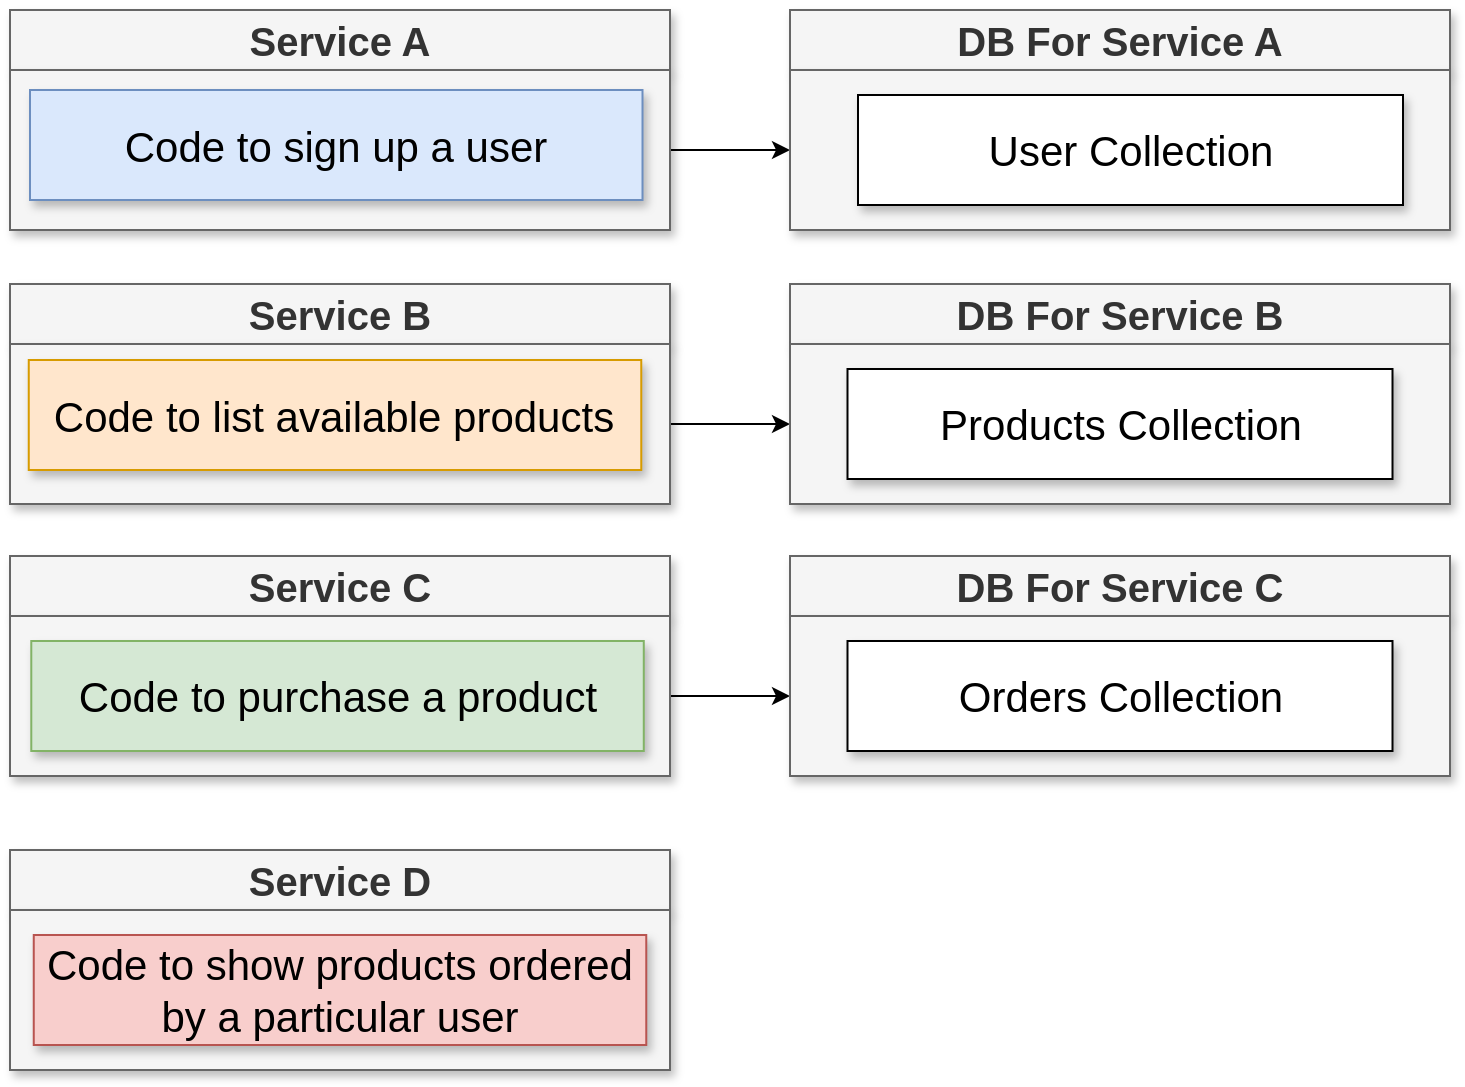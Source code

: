 <mxfile pages="16">
    <diagram id="SAB5RLbgBeinYvYWTNnw" name="01 - data">
        <mxGraphModel dx="1162" dy="544" grid="1" gridSize="10" guides="1" tooltips="1" connect="1" arrows="1" fold="1" page="1" pageScale="1" pageWidth="1920" pageHeight="1200" math="0" shadow="0">
            <root>
                <mxCell id="0"/>
                <mxCell id="1" parent="0"/>
                <mxCell id="syNZuq3yUs3upV41UyCj-1" value="Service B" style="rounded=0;whiteSpace=wrap;html=1;shadow=1;fontSize=20;fillColor=#f5f5f5;strokeColor=#666666;fontColor=#333333;fontStyle=1" parent="1" vertex="1">
                    <mxGeometry x="400" y="417" width="330" height="30" as="geometry"/>
                </mxCell>
                <mxCell id="syNZuq3yUs3upV41UyCj-2" value="Service C" style="rounded=0;whiteSpace=wrap;html=1;shadow=1;fontSize=20;fillColor=#f5f5f5;strokeColor=#666666;fontColor=#333333;fontStyle=1" parent="1" vertex="1">
                    <mxGeometry x="400" y="553" width="330" height="30" as="geometry"/>
                </mxCell>
                <mxCell id="syNZuq3yUs3upV41UyCj-3" value="Service A" style="rounded=0;whiteSpace=wrap;html=1;shadow=1;fontSize=20;fillColor=#f5f5f5;strokeColor=#666666;fontColor=#333333;fontStyle=1" parent="1" vertex="1">
                    <mxGeometry x="400" y="280" width="330" height="30" as="geometry"/>
                </mxCell>
                <mxCell id="syNZuq3yUs3upV41UyCj-4" style="edgeStyle=orthogonalEdgeStyle;rounded=0;orthogonalLoop=1;jettySize=auto;html=1;exitX=1;exitY=0.5;exitDx=0;exitDy=0;fontSize=20;" parent="1" source="syNZuq3yUs3upV41UyCj-5" target="syNZuq3yUs3upV41UyCj-14" edge="1">
                    <mxGeometry relative="1" as="geometry"/>
                </mxCell>
                <mxCell id="syNZuq3yUs3upV41UyCj-5" value="" style="rounded=0;whiteSpace=wrap;html=1;shadow=1;fontSize=28;fillColor=#f5f5f5;strokeColor=#666666;fontColor=#333333;" parent="1" vertex="1">
                    <mxGeometry x="400" y="310" width="330" height="80" as="geometry"/>
                </mxCell>
                <mxCell id="syNZuq3yUs3upV41UyCj-6" value="Code to sign up a user" style="rounded=0;whiteSpace=wrap;html=1;shadow=1;fontSize=21;fillColor=#dae8fc;strokeColor=#6c8ebf;" parent="1" vertex="1">
                    <mxGeometry x="410" y="320" width="306.25" height="55" as="geometry"/>
                </mxCell>
                <mxCell id="syNZuq3yUs3upV41UyCj-7" style="edgeStyle=orthogonalEdgeStyle;rounded=0;orthogonalLoop=1;jettySize=auto;html=1;exitX=1;exitY=0.5;exitDx=0;exitDy=0;fontSize=20;" parent="1" source="syNZuq3yUs3upV41UyCj-8" target="syNZuq3yUs3upV41UyCj-17" edge="1">
                    <mxGeometry relative="1" as="geometry"/>
                </mxCell>
                <mxCell id="syNZuq3yUs3upV41UyCj-8" value="" style="rounded=0;whiteSpace=wrap;html=1;shadow=1;fontSize=28;fillColor=#f5f5f5;strokeColor=#666666;fontColor=#333333;" parent="1" vertex="1">
                    <mxGeometry x="400" y="447" width="330" height="80" as="geometry"/>
                </mxCell>
                <mxCell id="syNZuq3yUs3upV41UyCj-9" style="edgeStyle=orthogonalEdgeStyle;rounded=0;orthogonalLoop=1;jettySize=auto;html=1;exitX=1;exitY=0.5;exitDx=0;exitDy=0;entryX=0;entryY=0.5;entryDx=0;entryDy=0;fontSize=20;" parent="1" source="syNZuq3yUs3upV41UyCj-10" target="syNZuq3yUs3upV41UyCj-20" edge="1">
                    <mxGeometry relative="1" as="geometry"/>
                </mxCell>
                <mxCell id="syNZuq3yUs3upV41UyCj-10" value="" style="rounded=0;whiteSpace=wrap;html=1;shadow=1;fontSize=28;fillColor=#f5f5f5;strokeColor=#666666;fontColor=#333333;" parent="1" vertex="1">
                    <mxGeometry x="400" y="583" width="330" height="80" as="geometry"/>
                </mxCell>
                <mxCell id="syNZuq3yUs3upV41UyCj-11" value="Code to list available products" style="rounded=0;whiteSpace=wrap;html=1;shadow=1;fontSize=21;fillColor=#ffe6cc;strokeColor=#d79b00;" parent="1" vertex="1">
                    <mxGeometry x="409.38" y="455" width="306.25" height="55" as="geometry"/>
                </mxCell>
                <mxCell id="syNZuq3yUs3upV41UyCj-12" value="Code to purchase a product" style="rounded=0;whiteSpace=wrap;html=1;shadow=1;fontSize=21;fillColor=#d5e8d4;strokeColor=#82b366;" parent="1" vertex="1">
                    <mxGeometry x="410.64" y="595.5" width="306.25" height="55" as="geometry"/>
                </mxCell>
                <mxCell id="syNZuq3yUs3upV41UyCj-13" value="DB For Service A" style="rounded=0;whiteSpace=wrap;html=1;shadow=1;fontSize=20;fillColor=#f5f5f5;strokeColor=#666666;fontColor=#333333;fontStyle=1" parent="1" vertex="1">
                    <mxGeometry x="790" y="280" width="330" height="30" as="geometry"/>
                </mxCell>
                <mxCell id="syNZuq3yUs3upV41UyCj-14" value="" style="rounded=0;whiteSpace=wrap;html=1;shadow=1;fontSize=28;fillColor=#f5f5f5;strokeColor=#666666;fontColor=#333333;" parent="1" vertex="1">
                    <mxGeometry x="790" y="310" width="330" height="80" as="geometry"/>
                </mxCell>
                <mxCell id="syNZuq3yUs3upV41UyCj-15" value="User Collection" style="rounded=0;whiteSpace=wrap;html=1;shadow=1;fontSize=21;" parent="1" vertex="1">
                    <mxGeometry x="824" y="322.5" width="272.5" height="55" as="geometry"/>
                </mxCell>
                <mxCell id="syNZuq3yUs3upV41UyCj-16" value="DB For Service B" style="rounded=0;whiteSpace=wrap;html=1;shadow=1;fontSize=20;fillColor=#f5f5f5;strokeColor=#666666;fontColor=#333333;fontStyle=1" parent="1" vertex="1">
                    <mxGeometry x="790" y="417" width="330" height="30" as="geometry"/>
                </mxCell>
                <mxCell id="syNZuq3yUs3upV41UyCj-17" value="" style="rounded=0;whiteSpace=wrap;html=1;shadow=1;fontSize=28;fillColor=#f5f5f5;strokeColor=#666666;fontColor=#333333;" parent="1" vertex="1">
                    <mxGeometry x="790" y="447" width="330" height="80" as="geometry"/>
                </mxCell>
                <mxCell id="syNZuq3yUs3upV41UyCj-18" value="Products Collection" style="rounded=0;whiteSpace=wrap;html=1;shadow=1;fontSize=21;" parent="1" vertex="1">
                    <mxGeometry x="818.75" y="459.5" width="272.5" height="55" as="geometry"/>
                </mxCell>
                <mxCell id="syNZuq3yUs3upV41UyCj-19" value="DB For Service C" style="rounded=0;whiteSpace=wrap;html=1;shadow=1;fontSize=20;fillColor=#f5f5f5;strokeColor=#666666;fontColor=#333333;fontStyle=1" parent="1" vertex="1">
                    <mxGeometry x="790" y="553" width="330" height="30" as="geometry"/>
                </mxCell>
                <mxCell id="syNZuq3yUs3upV41UyCj-20" value="" style="rounded=0;whiteSpace=wrap;html=1;shadow=1;fontSize=28;fillColor=#f5f5f5;strokeColor=#666666;fontColor=#333333;" parent="1" vertex="1">
                    <mxGeometry x="790" y="583" width="330" height="80" as="geometry"/>
                </mxCell>
                <mxCell id="syNZuq3yUs3upV41UyCj-21" value="Orders Collection" style="rounded=0;whiteSpace=wrap;html=1;shadow=1;fontSize=21;" parent="1" vertex="1">
                    <mxGeometry x="818.75" y="595.5" width="272.5" height="55" as="geometry"/>
                </mxCell>
                <mxCell id="syNZuq3yUs3upV41UyCj-22" value="Service D" style="rounded=0;whiteSpace=wrap;html=1;shadow=1;fontSize=20;fillColor=#f5f5f5;strokeColor=#666666;fontColor=#333333;fontStyle=1" parent="1" vertex="1">
                    <mxGeometry x="400" y="700" width="330" height="30" as="geometry"/>
                </mxCell>
                <mxCell id="syNZuq3yUs3upV41UyCj-23" value="" style="rounded=0;whiteSpace=wrap;html=1;shadow=1;fontSize=28;fillColor=#f5f5f5;strokeColor=#666666;fontColor=#333333;" parent="1" vertex="1">
                    <mxGeometry x="400" y="730" width="330" height="80" as="geometry"/>
                </mxCell>
                <mxCell id="syNZuq3yUs3upV41UyCj-24" value="Code to show products ordered by a particular user" style="rounded=0;whiteSpace=wrap;html=1;shadow=1;fontSize=21;fillColor=#f8cecc;strokeColor=#b85450;" parent="1" vertex="1">
                    <mxGeometry x="411.88" y="742.5" width="306.25" height="55" as="geometry"/>
                </mxCell>
            </root>
        </mxGraphModel>
    </diagram>
    <diagram id="-mbuu1uDsLrq_rjhTx8C" name="02 - data">
        <mxGraphModel dx="988" dy="462" grid="1" gridSize="10" guides="1" tooltips="1" connect="1" arrows="1" fold="1" page="1" pageScale="1" pageWidth="1920" pageHeight="1200" math="0" shadow="0">
            <root>
                <mxCell id="XTeXH1QCQ5wnCGdvQkbY-0"/>
                <mxCell id="XTeXH1QCQ5wnCGdvQkbY-1" parent="XTeXH1QCQ5wnCGdvQkbY-0"/>
                <mxCell id="jauTIBoaidXwxlyKD5cE-0" value="Service B" style="rounded=0;whiteSpace=wrap;html=1;shadow=1;fontSize=20;fillColor=#f5f5f5;strokeColor=#666666;fontColor=#333333;fontStyle=1" parent="XTeXH1QCQ5wnCGdvQkbY-1" vertex="1">
                    <mxGeometry x="890" y="397" width="330" height="30" as="geometry"/>
                </mxCell>
                <mxCell id="jauTIBoaidXwxlyKD5cE-1" value="Service C" style="rounded=0;whiteSpace=wrap;html=1;shadow=1;fontSize=20;fillColor=#f5f5f5;strokeColor=#666666;fontColor=#333333;fontStyle=1" parent="XTeXH1QCQ5wnCGdvQkbY-1" vertex="1">
                    <mxGeometry x="890" y="533" width="330" height="30" as="geometry"/>
                </mxCell>
                <mxCell id="jauTIBoaidXwxlyKD5cE-2" value="Service A" style="rounded=0;whiteSpace=wrap;html=1;shadow=1;fontSize=20;fillColor=#f5f5f5;strokeColor=#666666;fontColor=#333333;fontStyle=1" parent="XTeXH1QCQ5wnCGdvQkbY-1" vertex="1">
                    <mxGeometry x="890" y="260" width="330" height="30" as="geometry"/>
                </mxCell>
                <mxCell id="jauTIBoaidXwxlyKD5cE-3" style="edgeStyle=orthogonalEdgeStyle;rounded=0;orthogonalLoop=1;jettySize=auto;html=1;exitX=1;exitY=0.5;exitDx=0;exitDy=0;fontSize=20;" parent="XTeXH1QCQ5wnCGdvQkbY-1" source="jauTIBoaidXwxlyKD5cE-4" target="jauTIBoaidXwxlyKD5cE-13" edge="1">
                    <mxGeometry relative="1" as="geometry"/>
                </mxCell>
                <mxCell id="jauTIBoaidXwxlyKD5cE-4" value="" style="rounded=0;whiteSpace=wrap;html=1;shadow=1;fontSize=28;fillColor=#f5f5f5;strokeColor=#666666;fontColor=#333333;" parent="XTeXH1QCQ5wnCGdvQkbY-1" vertex="1">
                    <mxGeometry x="890" y="290" width="330" height="80" as="geometry"/>
                </mxCell>
                <mxCell id="jauTIBoaidXwxlyKD5cE-5" value="Code to sign up a user" style="rounded=0;whiteSpace=wrap;html=1;shadow=1;fontSize=21;fillColor=#dae8fc;strokeColor=#6c8ebf;fontColor=#171616;" parent="XTeXH1QCQ5wnCGdvQkbY-1" vertex="1">
                    <mxGeometry x="900" y="300" width="306.25" height="55" as="geometry"/>
                </mxCell>
                <mxCell id="jauTIBoaidXwxlyKD5cE-6" style="edgeStyle=orthogonalEdgeStyle;rounded=0;orthogonalLoop=1;jettySize=auto;html=1;exitX=1;exitY=0.5;exitDx=0;exitDy=0;fontSize=20;" parent="XTeXH1QCQ5wnCGdvQkbY-1" source="jauTIBoaidXwxlyKD5cE-7" target="jauTIBoaidXwxlyKD5cE-16" edge="1">
                    <mxGeometry relative="1" as="geometry"/>
                </mxCell>
                <mxCell id="jauTIBoaidXwxlyKD5cE-7" value="" style="rounded=0;whiteSpace=wrap;html=1;shadow=1;fontSize=28;fillColor=#f5f5f5;strokeColor=#666666;fontColor=#333333;" parent="XTeXH1QCQ5wnCGdvQkbY-1" vertex="1">
                    <mxGeometry x="890" y="427" width="330" height="80" as="geometry"/>
                </mxCell>
                <mxCell id="jauTIBoaidXwxlyKD5cE-8" style="edgeStyle=orthogonalEdgeStyle;rounded=0;orthogonalLoop=1;jettySize=auto;html=1;exitX=1;exitY=0.5;exitDx=0;exitDy=0;entryX=0;entryY=0.5;entryDx=0;entryDy=0;fontSize=20;" parent="XTeXH1QCQ5wnCGdvQkbY-1" source="jauTIBoaidXwxlyKD5cE-9" target="jauTIBoaidXwxlyKD5cE-19" edge="1">
                    <mxGeometry relative="1" as="geometry"/>
                </mxCell>
                <mxCell id="jauTIBoaidXwxlyKD5cE-9" value="" style="rounded=0;whiteSpace=wrap;html=1;shadow=1;fontSize=28;fillColor=#f5f5f5;strokeColor=#666666;fontColor=#333333;" parent="XTeXH1QCQ5wnCGdvQkbY-1" vertex="1">
                    <mxGeometry x="890" y="563" width="330" height="80" as="geometry"/>
                </mxCell>
                <mxCell id="jauTIBoaidXwxlyKD5cE-10" value="Code to list available products" style="rounded=0;whiteSpace=wrap;html=1;shadow=1;fontSize=21;fillColor=#ffe6cc;strokeColor=#d79b00;fontColor=#171616;" parent="XTeXH1QCQ5wnCGdvQkbY-1" vertex="1">
                    <mxGeometry x="899.38" y="435" width="306.25" height="55" as="geometry"/>
                </mxCell>
                <mxCell id="jauTIBoaidXwxlyKD5cE-11" value="Code to purchase a product" style="rounded=0;whiteSpace=wrap;html=1;shadow=1;fontSize=21;fillColor=#d5e8d4;strokeColor=#82b366;fontColor=#171616;" parent="XTeXH1QCQ5wnCGdvQkbY-1" vertex="1">
                    <mxGeometry x="900.64" y="575.5" width="306.25" height="55" as="geometry"/>
                </mxCell>
                <mxCell id="jauTIBoaidXwxlyKD5cE-12" value="DB For Service A" style="rounded=0;whiteSpace=wrap;html=1;shadow=1;fontSize=20;fillColor=#f5f5f5;strokeColor=#666666;fontColor=#333333;fontStyle=1" parent="XTeXH1QCQ5wnCGdvQkbY-1" vertex="1">
                    <mxGeometry x="1280" y="260" width="190" height="30" as="geometry"/>
                </mxCell>
                <mxCell id="jauTIBoaidXwxlyKD5cE-13" value="" style="rounded=0;whiteSpace=wrap;html=1;shadow=1;fontSize=28;fillColor=#f5f5f5;strokeColor=#666666;fontColor=#333333;" parent="XTeXH1QCQ5wnCGdvQkbY-1" vertex="1">
                    <mxGeometry x="1280" y="290" width="190" height="80" as="geometry"/>
                </mxCell>
                <mxCell id="jauTIBoaidXwxlyKD5cE-14" value="User Collection" style="rounded=0;whiteSpace=wrap;html=1;shadow=1;fontSize=21;" parent="XTeXH1QCQ5wnCGdvQkbY-1" vertex="1">
                    <mxGeometry x="1314" y="302.5" width="126" height="55" as="geometry"/>
                </mxCell>
                <mxCell id="jauTIBoaidXwxlyKD5cE-15" value="DB For Service B" style="rounded=0;whiteSpace=wrap;html=1;shadow=1;fontSize=20;fillColor=#f5f5f5;strokeColor=#666666;fontColor=#333333;fontStyle=1" parent="XTeXH1QCQ5wnCGdvQkbY-1" vertex="1">
                    <mxGeometry x="1280" y="397" width="190" height="30" as="geometry"/>
                </mxCell>
                <mxCell id="jauTIBoaidXwxlyKD5cE-16" value="" style="rounded=0;whiteSpace=wrap;html=1;shadow=1;fontSize=28;fillColor=#f5f5f5;strokeColor=#666666;fontColor=#333333;" parent="XTeXH1QCQ5wnCGdvQkbY-1" vertex="1">
                    <mxGeometry x="1280" y="427" width="190" height="80" as="geometry"/>
                </mxCell>
                <mxCell id="jauTIBoaidXwxlyKD5cE-17" value="Products Collection" style="rounded=0;whiteSpace=wrap;html=1;shadow=1;fontSize=21;" parent="XTeXH1QCQ5wnCGdvQkbY-1" vertex="1">
                    <mxGeometry x="1308.75" y="439.5" width="131.25" height="55" as="geometry"/>
                </mxCell>
                <mxCell id="jauTIBoaidXwxlyKD5cE-18" value="DB For Service C" style="rounded=0;whiteSpace=wrap;html=1;shadow=1;fontSize=20;fillColor=#f5f5f5;strokeColor=#666666;fontColor=#333333;fontStyle=1" parent="XTeXH1QCQ5wnCGdvQkbY-1" vertex="1">
                    <mxGeometry x="1280" y="533" width="190" height="30" as="geometry"/>
                </mxCell>
                <mxCell id="jauTIBoaidXwxlyKD5cE-19" value="" style="rounded=0;whiteSpace=wrap;html=1;shadow=1;fontSize=28;fillColor=#f5f5f5;strokeColor=#666666;fontColor=#333333;" parent="XTeXH1QCQ5wnCGdvQkbY-1" vertex="1">
                    <mxGeometry x="1280" y="563" width="190" height="80" as="geometry"/>
                </mxCell>
                <mxCell id="jauTIBoaidXwxlyKD5cE-20" value="Orders Collection" style="rounded=0;whiteSpace=wrap;html=1;shadow=1;fontSize=21;" parent="XTeXH1QCQ5wnCGdvQkbY-1" vertex="1">
                    <mxGeometry x="1308.75" y="575.5" width="131.25" height="55" as="geometry"/>
                </mxCell>
                <mxCell id="jauTIBoaidXwxlyKD5cE-21" value="Service D" style="rounded=0;whiteSpace=wrap;html=1;shadow=1;fontSize=20;fillColor=#f5f5f5;strokeColor=#666666;fontColor=#333333;fontStyle=1" parent="XTeXH1QCQ5wnCGdvQkbY-1" vertex="1">
                    <mxGeometry x="440" y="397" width="330" height="30" as="geometry"/>
                </mxCell>
                <mxCell id="Ap_2kueEXh0-P2BS7wIC-1" style="edgeStyle=orthogonalEdgeStyle;rounded=0;orthogonalLoop=1;jettySize=auto;html=1;exitX=1;exitY=0.5;exitDx=0;exitDy=0;entryX=0;entryY=0.5;entryDx=0;entryDy=0;fontSize=26;" parent="XTeXH1QCQ5wnCGdvQkbY-1" source="jauTIBoaidXwxlyKD5cE-22" target="jauTIBoaidXwxlyKD5cE-4" edge="1">
                    <mxGeometry relative="1" as="geometry"/>
                </mxCell>
                <mxCell id="WW5amsvlqHLtv8SiYyma-0" value="10ms" style="text;html=1;align=center;verticalAlign=middle;resizable=0;points=[];labelBackgroundColor=#ffffff;fontSize=26;fontColor=#1a1919;" parent="Ap_2kueEXh0-P2BS7wIC-1" vertex="1" connectable="0">
                    <mxGeometry x="0.267" relative="1" as="geometry">
                        <mxPoint as="offset"/>
                    </mxGeometry>
                </mxCell>
                <mxCell id="Ap_2kueEXh0-P2BS7wIC-2" style="edgeStyle=orthogonalEdgeStyle;rounded=0;orthogonalLoop=1;jettySize=auto;html=1;exitX=1;exitY=0.5;exitDx=0;exitDy=0;entryX=0;entryY=0.5;entryDx=0;entryDy=0;fontSize=26;" parent="XTeXH1QCQ5wnCGdvQkbY-1" source="jauTIBoaidXwxlyKD5cE-22" target="jauTIBoaidXwxlyKD5cE-9" edge="1">
                    <mxGeometry relative="1" as="geometry"/>
                </mxCell>
                <mxCell id="WW5amsvlqHLtv8SiYyma-2" value="10ms" style="text;html=1;align=center;verticalAlign=middle;resizable=0;points=[];labelBackgroundColor=#ffffff;fontSize=26;fontColor=#1a1919;" parent="Ap_2kueEXh0-P2BS7wIC-2" vertex="1" connectable="0">
                    <mxGeometry x="0.725" y="3" relative="1" as="geometry">
                        <mxPoint x="-24" as="offset"/>
                    </mxGeometry>
                </mxCell>
                <mxCell id="Ap_2kueEXh0-P2BS7wIC-3" style="edgeStyle=orthogonalEdgeStyle;rounded=0;orthogonalLoop=1;jettySize=auto;html=1;exitX=1;exitY=0.5;exitDx=0;exitDy=0;entryX=0;entryY=0.5;entryDx=0;entryDy=0;fontSize=26;" parent="XTeXH1QCQ5wnCGdvQkbY-1" source="jauTIBoaidXwxlyKD5cE-22" target="jauTIBoaidXwxlyKD5cE-7" edge="1">
                    <mxGeometry relative="1" as="geometry"/>
                </mxCell>
                <mxCell id="WW5amsvlqHLtv8SiYyma-3" value="20s" style="text;html=1;align=center;verticalAlign=middle;resizable=0;points=[];labelBackgroundColor=#ffffff;fontSize=26;fontColor=#1a1919;" parent="Ap_2kueEXh0-P2BS7wIC-3" vertex="1" connectable="0">
                    <mxGeometry x="0.4" relative="1" as="geometry">
                        <mxPoint x="-21" as="offset"/>
                    </mxGeometry>
                </mxCell>
                <mxCell id="jauTIBoaidXwxlyKD5cE-22" value="" style="rounded=0;whiteSpace=wrap;html=1;shadow=1;fontSize=28;fillColor=#f5f5f5;strokeColor=#666666;fontColor=#333333;" parent="XTeXH1QCQ5wnCGdvQkbY-1" vertex="1">
                    <mxGeometry x="440" y="427" width="330" height="80" as="geometry"/>
                </mxCell>
                <mxCell id="jauTIBoaidXwxlyKD5cE-23" value="Code to show products ordered by a particular user" style="rounded=0;whiteSpace=wrap;html=1;shadow=1;fontSize=21;fillColor=#f8cecc;strokeColor=#b85450;fontColor=#171616;" parent="XTeXH1QCQ5wnCGdvQkbY-1" vertex="1">
                    <mxGeometry x="451.88" y="439.5" width="306.25" height="55" as="geometry"/>
                </mxCell>
                <mxCell id="ouTa0O_qKbhBWfejH-LJ-1" value="Example of Sync communication" style="rounded=0;whiteSpace=wrap;html=1;shadow=1;fontSize=26;fillColor=#f5f5f5;strokeColor=#666666;fontColor=#333333;fontStyle=1" parent="XTeXH1QCQ5wnCGdvQkbY-1" vertex="1">
                    <mxGeometry x="470" y="210" width="270" height="110" as="geometry"/>
                </mxCell>
                <mxCell id="cP33A7Up8a1ShUC4oLds-0" value="Request" style="rounded=0;whiteSpace=wrap;html=1;shadow=1;fontSize=21;fillColor=#f8cecc;strokeColor=#b85450;fontStyle=1;fontColor=#141414;" parent="XTeXH1QCQ5wnCGdvQkbY-1" vertex="1">
                    <mxGeometry x="300" y="447.5" width="110" height="30" as="geometry"/>
                </mxCell>
            </root>
        </mxGraphModel>
    </diagram>
    <diagram id="S2pAUMNY17oK-whxwXa4" name="03 - data">
        <mxGraphModel dx="988" dy="651" grid="1" gridSize="10" guides="1" tooltips="1" connect="1" arrows="1" fold="1" page="1" pageScale="1" pageWidth="1920" pageHeight="1200" math="0" shadow="0">
            <root>
                <mxCell id="LNFV0F7Un_mqkHF5Dff3-0"/>
                <mxCell id="LNFV0F7Un_mqkHF5Dff3-1" parent="LNFV0F7Un_mqkHF5Dff3-0"/>
                <mxCell id="NQ2w9PANTuHRvvFvem0Y-1" value="Communication Strategies Between Services" style="text;html=1;strokeColor=none;fillColor=none;align=center;verticalAlign=middle;whiteSpace=wrap;rounded=0;fontSize=27;" parent="LNFV0F7Un_mqkHF5Dff3-1" vertex="1">
                    <mxGeometry x="440" y="310" width="560" height="20" as="geometry"/>
                </mxCell>
                <mxCell id="NQ2w9PANTuHRvvFvem0Y-2" value="Sync" style="rounded=0;whiteSpace=wrap;html=1;fontSize=31;fillColor=#dae8fc;strokeColor=#6c8ebf;shadow=1;" parent="LNFV0F7Un_mqkHF5Dff3-1" vertex="1">
                    <mxGeometry x="510" y="355" width="200" height="60" as="geometry"/>
                </mxCell>
                <mxCell id="NQ2w9PANTuHRvvFvem0Y-3" value="Async" style="rounded=0;whiteSpace=wrap;html=1;fontSize=31;fillColor=#dae8fc;strokeColor=#6c8ebf;shadow=1;" parent="LNFV0F7Un_mqkHF5Dff3-1" vertex="1">
                    <mxGeometry x="730" y="355" width="200" height="60" as="geometry"/>
                </mxCell>
                <mxCell id="NQ2w9PANTuHRvvFvem0Y-5" value="These words don't mean what they mean in the Javascript world!!!!" style="rounded=0;whiteSpace=wrap;html=1;fontSize=22;fillColor=#f8cecc;strokeColor=#b85450;shadow=1;fontStyle=1" parent="LNFV0F7Un_mqkHF5Dff3-1" vertex="1">
                    <mxGeometry x="510" y="450" width="420" height="90" as="geometry"/>
                </mxCell>
            </root>
        </mxGraphModel>
    </diagram>
    <diagram id="1iQ8gnqGEqaePORAm6m1" name="04 - sync">
        <mxGraphModel dx="859" dy="566" grid="1" gridSize="10" guides="1" tooltips="1" connect="1" arrows="1" fold="1" page="1" pageScale="1" pageWidth="1920" pageHeight="1200" math="0" shadow="0">
            <root>
                <mxCell id="OwV791xyE9LKK9gPqS0N-0"/>
                <mxCell id="OwV791xyE9LKK9gPqS0N-1" parent="OwV791xyE9LKK9gPqS0N-0"/>
                <mxCell id="BJ_k9iUbDbrHwa0qDFtY-3" style="edgeStyle=orthogonalEdgeStyle;rounded=0;orthogonalLoop=1;jettySize=auto;html=1;exitX=1;exitY=0.5;exitDx=0;exitDy=0;fontSize=27;" parent="OwV791xyE9LKK9gPqS0N-1" source="BJ_k9iUbDbrHwa0qDFtY-0" target="BJ_k9iUbDbrHwa0qDFtY-2" edge="1">
                    <mxGeometry relative="1" as="geometry"/>
                </mxCell>
                <mxCell id="BJ_k9iUbDbrHwa0qDFtY-0" value="Sync" style="rounded=0;whiteSpace=wrap;html=1;fontSize=31;fillColor=#dae8fc;strokeColor=#6c8ebf;shadow=1;fontStyle=1" parent="OwV791xyE9LKK9gPqS0N-1" vertex="1">
                    <mxGeometry x="510" y="355" width="200" height="85" as="geometry"/>
                </mxCell>
                <mxCell id="BJ_k9iUbDbrHwa0qDFtY-1" value="Async" style="rounded=0;whiteSpace=wrap;html=1;fontSize=31;fillColor=#dae8fc;strokeColor=#6c8ebf;shadow=1;fontStyle=1" parent="OwV791xyE9LKK9gPqS0N-1" vertex="1">
                    <mxGeometry x="510" y="510" width="200" height="85" as="geometry"/>
                </mxCell>
                <mxCell id="BJ_k9iUbDbrHwa0qDFtY-2" value="Services communicate with each other using direct requests" style="rounded=0;whiteSpace=wrap;html=1;fontSize=26;shadow=1;" parent="OwV791xyE9LKK9gPqS0N-1" vertex="1">
                    <mxGeometry x="760" y="355" width="580" height="85" as="geometry"/>
                </mxCell>
                <mxCell id="BJ_k9iUbDbrHwa0qDFtY-4" style="edgeStyle=orthogonalEdgeStyle;rounded=0;orthogonalLoop=1;jettySize=auto;html=1;exitX=1;exitY=0.5;exitDx=0;exitDy=0;fontSize=27;" parent="OwV791xyE9LKK9gPqS0N-1" target="BJ_k9iUbDbrHwa0qDFtY-5" edge="1">
                    <mxGeometry relative="1" as="geometry">
                        <mxPoint x="710" y="552.5" as="sourcePoint"/>
                    </mxGeometry>
                </mxCell>
                <mxCell id="BJ_k9iUbDbrHwa0qDFtY-5" value="Services communicate with each other using &lt;i&gt;events&lt;/i&gt;" style="rounded=0;whiteSpace=wrap;html=1;fontSize=26;shadow=1;" parent="OwV791xyE9LKK9gPqS0N-1" vertex="1">
                    <mxGeometry x="760" y="510" width="580" height="85" as="geometry"/>
                </mxCell>
                <mxCell id="x5ut9pVQhIdgfRUnCV4t-0" value="Communication Strategies Between Services" style="text;html=1;strokeColor=none;fillColor=none;align=center;verticalAlign=middle;whiteSpace=wrap;rounded=0;fontSize=27;fontStyle=1" parent="OwV791xyE9LKK9gPqS0N-1" vertex="1">
                    <mxGeometry x="640" y="310" width="660" height="20" as="geometry"/>
                </mxCell>
            </root>
        </mxGraphModel>
    </diagram>
    <diagram id="dmV8M7KTDq0hNrtvniI1" name="05 - downsides">
        <mxGraphModel dx="988" dy="651" grid="1" gridSize="10" guides="1" tooltips="1" connect="1" arrows="1" fold="1" page="1" pageScale="1" pageWidth="1920" pageHeight="1200" math="0" shadow="0">
            <root>
                <mxCell id="UJuUbwh9qBTA6xpUfI4h-0"/>
                <mxCell id="UJuUbwh9qBTA6xpUfI4h-1" parent="UJuUbwh9qBTA6xpUfI4h-0"/>
                <mxCell id="zLzjov989lRxxkvoRmxx-3" value="Conceptually easy to understand!" style="rounded=0;whiteSpace=wrap;html=1;fontSize=26;shadow=1;fillColor=#d5e8d4;strokeColor=#82b366;" parent="UJuUbwh9qBTA6xpUfI4h-1" vertex="1">
                    <mxGeometry x="630" y="355" width="820" height="65" as="geometry"/>
                </mxCell>
                <mxCell id="zLzjov989lRxxkvoRmxx-5" value="Service D won't need a database!" style="rounded=0;whiteSpace=wrap;html=1;fontSize=26;shadow=1;fillColor=#d5e8d4;strokeColor=#82b366;" parent="UJuUbwh9qBTA6xpUfI4h-1" vertex="1">
                    <mxGeometry x="630" y="440" width="820" height="70" as="geometry"/>
                </mxCell>
                <mxCell id="zLzjov989lRxxkvoRmxx-6" value="Notes on Sync Communication" style="text;html=1;strokeColor=none;fillColor=none;align=center;verticalAlign=middle;whiteSpace=wrap;rounded=0;fontSize=27;fontStyle=1" parent="UJuUbwh9qBTA6xpUfI4h-1" vertex="1">
                    <mxGeometry x="710" y="320" width="660" height="20" as="geometry"/>
                </mxCell>
                <mxCell id="zLzjov989lRxxkvoRmxx-7" value="Introduces a dependency between services" style="rounded=0;whiteSpace=wrap;html=1;fontSize=26;shadow=1;fillColor=#fff2cc;strokeColor=#d6b656;" parent="UJuUbwh9qBTA6xpUfI4h-1" vertex="1">
                    <mxGeometry x="630" y="530" width="820" height="70" as="geometry"/>
                </mxCell>
                <mxCell id="zLzjov989lRxxkvoRmxx-8" value="If any inter-service request fails, the overall request fails" style="rounded=0;whiteSpace=wrap;html=1;fontSize=26;shadow=1;fillColor=#fff2cc;strokeColor=#d6b656;" parent="UJuUbwh9qBTA6xpUfI4h-1" vertex="1">
                    <mxGeometry x="630" y="620" width="820" height="70" as="geometry"/>
                </mxCell>
                <mxCell id="zLzjov989lRxxkvoRmxx-9" value="The entire request is only as fast as the slowest request" style="rounded=0;whiteSpace=wrap;html=1;fontSize=26;shadow=1;fillColor=#fff2cc;strokeColor=#d6b656;" parent="UJuUbwh9qBTA6xpUfI4h-1" vertex="1">
                    <mxGeometry x="630" y="710" width="820" height="70" as="geometry"/>
                </mxCell>
                <mxCell id="zLzjov989lRxxkvoRmxx-10" value="Can easily introduce webs of requests" style="rounded=0;whiteSpace=wrap;html=1;fontSize=26;shadow=1;fillColor=#fff2cc;strokeColor=#d6b656;" parent="UJuUbwh9qBTA6xpUfI4h-1" vertex="1">
                    <mxGeometry x="630" y="800" width="820" height="70" as="geometry"/>
                </mxCell>
            </root>
        </mxGraphModel>
    </diagram>
    <diagram id="uBcBSvis5ACct_u0fjfg" name="06 - web">
        <mxGraphModel dx="1036" dy="510" grid="1" gridSize="10" guides="1" tooltips="1" connect="1" arrows="1" fold="1" page="1" pageScale="1" pageWidth="1920" pageHeight="1200" math="0" shadow="0">
            <root>
                <mxCell id="tntnVYMTKkTGE7OIQAq8-0"/>
                <mxCell id="tntnVYMTKkTGE7OIQAq8-1" parent="tntnVYMTKkTGE7OIQAq8-0"/>
                <mxCell id="UyZTNTSEs-DKoY9cmLL3-0" value="Service D" style="rounded=0;whiteSpace=wrap;html=1;shadow=1;fontSize=20;fillColor=#f5f5f5;strokeColor=#666666;fontColor=#333333;fontStyle=1" vertex="1" parent="tntnVYMTKkTGE7OIQAq8-1">
                    <mxGeometry x="580" y="150" width="330" height="30" as="geometry"/>
                </mxCell>
                <mxCell id="UyZTNTSEs-DKoY9cmLL3-12" style="edgeStyle=orthogonalEdgeStyle;rounded=0;orthogonalLoop=1;jettySize=auto;html=1;exitX=0.5;exitY=1;exitDx=0;exitDy=0;fontSize=26;" edge="1" parent="tntnVYMTKkTGE7OIQAq8-1" source="UyZTNTSEs-DKoY9cmLL3-1" target="UyZTNTSEs-DKoY9cmLL3-3">
                    <mxGeometry relative="1" as="geometry"/>
                </mxCell>
                <mxCell id="UyZTNTSEs-DKoY9cmLL3-13" style="edgeStyle=orthogonalEdgeStyle;rounded=0;orthogonalLoop=1;jettySize=auto;html=1;exitX=0.5;exitY=1;exitDx=0;exitDy=0;fontSize=26;" edge="1" parent="tntnVYMTKkTGE7OIQAq8-1" source="UyZTNTSEs-DKoY9cmLL3-1" target="UyZTNTSEs-DKoY9cmLL3-4">
                    <mxGeometry relative="1" as="geometry"/>
                </mxCell>
                <mxCell id="UyZTNTSEs-DKoY9cmLL3-14" style="edgeStyle=orthogonalEdgeStyle;rounded=0;orthogonalLoop=1;jettySize=auto;html=1;exitX=0.5;exitY=1;exitDx=0;exitDy=0;fontSize=26;" edge="1" parent="tntnVYMTKkTGE7OIQAq8-1" source="UyZTNTSEs-DKoY9cmLL3-1" target="UyZTNTSEs-DKoY9cmLL3-5">
                    <mxGeometry relative="1" as="geometry"/>
                </mxCell>
                <mxCell id="UyZTNTSEs-DKoY9cmLL3-1" value="" style="rounded=0;whiteSpace=wrap;html=1;shadow=1;fontSize=28;fillColor=#f5f5f5;strokeColor=#666666;fontColor=#333333;" vertex="1" parent="tntnVYMTKkTGE7OIQAq8-1">
                    <mxGeometry x="580" y="180" width="330" height="80" as="geometry"/>
                </mxCell>
                <mxCell id="UyZTNTSEs-DKoY9cmLL3-2" value="Code to show orders made by a particular user" style="rounded=0;whiteSpace=wrap;html=1;shadow=1;fontSize=21;fillColor=#f8cecc;strokeColor=#b85450;" vertex="1" parent="tntnVYMTKkTGE7OIQAq8-1">
                    <mxGeometry x="591.88" y="192.5" width="306.25" height="55" as="geometry"/>
                </mxCell>
                <mxCell id="UyZTNTSEs-DKoY9cmLL3-18" style="edgeStyle=orthogonalEdgeStyle;rounded=0;orthogonalLoop=1;jettySize=auto;html=1;exitX=0.5;exitY=1;exitDx=0;exitDy=0;fontSize=26;" edge="1" parent="tntnVYMTKkTGE7OIQAq8-1" source="UyZTNTSEs-DKoY9cmLL3-3" target="UyZTNTSEs-DKoY9cmLL3-6">
                    <mxGeometry relative="1" as="geometry"/>
                </mxCell>
                <mxCell id="UyZTNTSEs-DKoY9cmLL3-3" value="Service A" style="rounded=0;whiteSpace=wrap;html=1;shadow=1;fontSize=20;fillColor=#f5f5f5;strokeColor=#666666;fontColor=#333333;fontStyle=1" vertex="1" parent="tntnVYMTKkTGE7OIQAq8-1">
                    <mxGeometry x="460" y="330" width="180" height="60" as="geometry"/>
                </mxCell>
                <mxCell id="UyZTNTSEs-DKoY9cmLL3-21" style="edgeStyle=orthogonalEdgeStyle;rounded=0;orthogonalLoop=1;jettySize=auto;html=1;exitX=0.5;exitY=1;exitDx=0;exitDy=0;entryX=0.5;entryY=0;entryDx=0;entryDy=0;fontSize=26;" edge="1" parent="tntnVYMTKkTGE7OIQAq8-1" source="UyZTNTSEs-DKoY9cmLL3-4" target="UyZTNTSEs-DKoY9cmLL3-8">
                    <mxGeometry relative="1" as="geometry">
                        <Array as="points">
                            <mxPoint x="745" y="530"/>
                            <mxPoint x="565" y="530"/>
                        </Array>
                    </mxGeometry>
                </mxCell>
                <mxCell id="UyZTNTSEs-DKoY9cmLL3-4" value="Service B" style="rounded=0;whiteSpace=wrap;html=1;shadow=1;fontSize=20;fillColor=#f5f5f5;strokeColor=#666666;fontColor=#333333;fontStyle=1" vertex="1" parent="tntnVYMTKkTGE7OIQAq8-1">
                    <mxGeometry x="655.01" y="330" width="180" height="60" as="geometry"/>
                </mxCell>
                <mxCell id="UyZTNTSEs-DKoY9cmLL3-15" style="edgeStyle=orthogonalEdgeStyle;rounded=0;orthogonalLoop=1;jettySize=auto;html=1;exitX=0.5;exitY=1;exitDx=0;exitDy=0;fontSize=26;" edge="1" parent="tntnVYMTKkTGE7OIQAq8-1" source="UyZTNTSEs-DKoY9cmLL3-5" target="UyZTNTSEs-DKoY9cmLL3-9">
                    <mxGeometry relative="1" as="geometry"/>
                </mxCell>
                <mxCell id="UyZTNTSEs-DKoY9cmLL3-16" style="edgeStyle=orthogonalEdgeStyle;rounded=0;orthogonalLoop=1;jettySize=auto;html=1;exitX=0.5;exitY=1;exitDx=0;exitDy=0;fontSize=26;" edge="1" parent="tntnVYMTKkTGE7OIQAq8-1" source="UyZTNTSEs-DKoY9cmLL3-5" target="UyZTNTSEs-DKoY9cmLL3-11">
                    <mxGeometry relative="1" as="geometry"/>
                </mxCell>
                <mxCell id="UyZTNTSEs-DKoY9cmLL3-5" value="Service C" style="rounded=0;whiteSpace=wrap;html=1;shadow=1;fontSize=20;fillColor=#f5f5f5;strokeColor=#666666;fontColor=#333333;fontStyle=1" vertex="1" parent="tntnVYMTKkTGE7OIQAq8-1">
                    <mxGeometry x="850" y="330" width="180" height="60" as="geometry"/>
                </mxCell>
                <mxCell id="UyZTNTSEs-DKoY9cmLL3-19" style="edgeStyle=orthogonalEdgeStyle;rounded=0;orthogonalLoop=1;jettySize=auto;html=1;exitX=0.5;exitY=1;exitDx=0;exitDy=0;fontSize=26;" edge="1" parent="tntnVYMTKkTGE7OIQAq8-1" source="UyZTNTSEs-DKoY9cmLL3-6" target="UyZTNTSEs-DKoY9cmLL3-7">
                    <mxGeometry relative="1" as="geometry"/>
                </mxCell>
                <mxCell id="UyZTNTSEs-DKoY9cmLL3-20" style="edgeStyle=orthogonalEdgeStyle;rounded=0;orthogonalLoop=1;jettySize=auto;html=1;exitX=0.5;exitY=1;exitDx=0;exitDy=0;fontSize=26;" edge="1" parent="tntnVYMTKkTGE7OIQAq8-1" source="UyZTNTSEs-DKoY9cmLL3-6" target="UyZTNTSEs-DKoY9cmLL3-8">
                    <mxGeometry relative="1" as="geometry"/>
                </mxCell>
                <mxCell id="UyZTNTSEs-DKoY9cmLL3-6" value="Service Q" style="rounded=0;whiteSpace=wrap;html=1;shadow=1;fontSize=20;fillColor=#f5f5f5;strokeColor=#666666;fontColor=#333333;fontStyle=1" vertex="1" parent="tntnVYMTKkTGE7OIQAq8-1">
                    <mxGeometry x="390" y="460" width="180" height="60" as="geometry"/>
                </mxCell>
                <mxCell id="UyZTNTSEs-DKoY9cmLL3-7" value="Service Z" style="rounded=0;whiteSpace=wrap;html=1;shadow=1;fontSize=20;fillColor=#f5f5f5;strokeColor=#666666;fontColor=#333333;fontStyle=1" vertex="1" parent="tntnVYMTKkTGE7OIQAq8-1">
                    <mxGeometry x="280" y="580" width="180" height="60" as="geometry"/>
                </mxCell>
                <mxCell id="UyZTNTSEs-DKoY9cmLL3-8" value="Service X" style="rounded=0;whiteSpace=wrap;html=1;shadow=1;fontSize=20;fillColor=#f5f5f5;strokeColor=#666666;fontColor=#333333;fontStyle=1" vertex="1" parent="tntnVYMTKkTGE7OIQAq8-1">
                    <mxGeometry x="475.01" y="580" width="180" height="60" as="geometry"/>
                </mxCell>
                <mxCell id="UyZTNTSEs-DKoY9cmLL3-17" style="edgeStyle=orthogonalEdgeStyle;rounded=0;orthogonalLoop=1;jettySize=auto;html=1;exitX=0.5;exitY=1;exitDx=0;exitDy=0;fontSize=26;" edge="1" parent="tntnVYMTKkTGE7OIQAq8-1" source="UyZTNTSEs-DKoY9cmLL3-9" target="UyZTNTSEs-DKoY9cmLL3-10">
                    <mxGeometry relative="1" as="geometry"/>
                </mxCell>
                <mxCell id="UyZTNTSEs-DKoY9cmLL3-9" value="Service J" style="rounded=0;whiteSpace=wrap;html=1;shadow=1;fontSize=20;fillColor=#f5f5f5;strokeColor=#666666;fontColor=#333333;fontStyle=1" vertex="1" parent="tntnVYMTKkTGE7OIQAq8-1">
                    <mxGeometry x="850" y="450" width="180" height="60" as="geometry"/>
                </mxCell>
                <mxCell id="UyZTNTSEs-DKoY9cmLL3-10" value="Service P" style="rounded=0;whiteSpace=wrap;html=1;shadow=1;fontSize=20;fillColor=#f5f5f5;strokeColor=#666666;fontColor=#333333;fontStyle=1" vertex="1" parent="tntnVYMTKkTGE7OIQAq8-1">
                    <mxGeometry x="850" y="570" width="180" height="60" as="geometry"/>
                </mxCell>
                <mxCell id="UyZTNTSEs-DKoY9cmLL3-11" value="Service U" style="rounded=0;whiteSpace=wrap;html=1;shadow=1;fontSize=20;fillColor=#f5f5f5;strokeColor=#666666;fontColor=#333333;fontStyle=1" vertex="1" parent="tntnVYMTKkTGE7OIQAq8-1">
                    <mxGeometry x="1050" y="450" width="180" height="60" as="geometry"/>
                </mxCell>
            </root>
        </mxGraphModel>
    </diagram>
    <diagram id="jAUs1hyJfrKnLnwk9S5o" name="12 - event">
        <mxGraphModel dx="1113" dy="547" grid="1" gridSize="10" guides="1" tooltips="1" connect="1" arrows="1" fold="1" page="1" pageScale="1" pageWidth="1920" pageHeight="1200" math="0" shadow="0">
            <root>
                <mxCell id="BbpfjFGxFgV-KosdPN5n-0"/>
                <mxCell id="BbpfjFGxFgV-KosdPN5n-1" parent="BbpfjFGxFgV-KosdPN5n-0"/>
                <mxCell id="nuSvCRUCWPmY8KQXKlQu-0" value="Service B" style="rounded=0;whiteSpace=wrap;html=1;shadow=1;fontSize=20;fillColor=#f5f5f5;strokeColor=#666666;fontColor=#333333;fontStyle=1" vertex="1" parent="BbpfjFGxFgV-KosdPN5n-1">
                    <mxGeometry x="550" y="470" width="330" height="30" as="geometry"/>
                </mxCell>
                <mxCell id="nuSvCRUCWPmY8KQXKlQu-1" value="Service C" style="rounded=0;whiteSpace=wrap;html=1;shadow=1;fontSize=20;fillColor=#f5f5f5;strokeColor=#666666;fontColor=#333333;fontStyle=1" vertex="1" parent="BbpfjFGxFgV-KosdPN5n-1">
                    <mxGeometry x="550" y="620" width="330" height="30" as="geometry"/>
                </mxCell>
                <mxCell id="nuSvCRUCWPmY8KQXKlQu-2" value="Service A" style="rounded=0;whiteSpace=wrap;html=1;shadow=1;fontSize=20;fillColor=#f5f5f5;strokeColor=#666666;fontColor=#333333;fontStyle=1" vertex="1" parent="BbpfjFGxFgV-KosdPN5n-1">
                    <mxGeometry x="550" y="320" width="330" height="30" as="geometry"/>
                </mxCell>
                <mxCell id="nuSvCRUCWPmY8KQXKlQu-4" value="" style="rounded=0;whiteSpace=wrap;html=1;shadow=1;fontSize=28;fillColor=#f5f5f5;strokeColor=#666666;fontColor=#333333;" vertex="1" parent="BbpfjFGxFgV-KosdPN5n-1">
                    <mxGeometry x="550" y="350" width="330" height="80" as="geometry"/>
                </mxCell>
                <mxCell id="nuSvCRUCWPmY8KQXKlQu-5" value="Code to sign up a user" style="rounded=0;whiteSpace=wrap;html=1;shadow=1;fontSize=21;fillColor=#dae8fc;strokeColor=#6c8ebf;" vertex="1" parent="BbpfjFGxFgV-KosdPN5n-1">
                    <mxGeometry x="560" y="360" width="306.25" height="55" as="geometry"/>
                </mxCell>
                <mxCell id="nuSvCRUCWPmY8KQXKlQu-7" value="" style="rounded=0;whiteSpace=wrap;html=1;shadow=1;fontSize=28;fillColor=#f5f5f5;strokeColor=#666666;fontColor=#333333;" vertex="1" parent="BbpfjFGxFgV-KosdPN5n-1">
                    <mxGeometry x="550" y="500" width="330" height="80" as="geometry"/>
                </mxCell>
                <mxCell id="nuSvCRUCWPmY8KQXKlQu-9" value="" style="rounded=0;whiteSpace=wrap;html=1;shadow=1;fontSize=28;fillColor=#f5f5f5;strokeColor=#666666;fontColor=#333333;" vertex="1" parent="BbpfjFGxFgV-KosdPN5n-1">
                    <mxGeometry x="550" y="650" width="330" height="80" as="geometry"/>
                </mxCell>
                <mxCell id="nuSvCRUCWPmY8KQXKlQu-10" value="Code to list available products" style="rounded=0;whiteSpace=wrap;html=1;shadow=1;fontSize=21;fillColor=#ffe6cc;strokeColor=#d79b00;" vertex="1" parent="BbpfjFGxFgV-KosdPN5n-1">
                    <mxGeometry x="559.38" y="508" width="306.25" height="55" as="geometry"/>
                </mxCell>
                <mxCell id="nuSvCRUCWPmY8KQXKlQu-11" value="Code to purchase a product (create an order)" style="rounded=0;whiteSpace=wrap;html=1;shadow=1;fontSize=21;fillColor=#d5e8d4;strokeColor=#82b366;" vertex="1" parent="BbpfjFGxFgV-KosdPN5n-1">
                    <mxGeometry x="560.64" y="662.5" width="306.25" height="55" as="geometry"/>
                </mxCell>
                <mxCell id="nuSvCRUCWPmY8KQXKlQu-24" value="" style="rounded=0;whiteSpace=wrap;html=1;shadow=1;fontSize=28;fillColor=#f5f5f5;strokeColor=#666666;fontColor=#333333;" vertex="1" parent="BbpfjFGxFgV-KosdPN5n-1">
                    <mxGeometry x="1240" y="350" width="350" height="520" as="geometry"/>
                </mxCell>
                <mxCell id="nuSvCRUCWPmY8KQXKlQu-25" value="Event Bus" style="rounded=0;whiteSpace=wrap;html=1;shadow=1;fontSize=20;fillColor=#f5f5f5;strokeColor=#666666;fontColor=#333333;fontStyle=1" vertex="1" parent="BbpfjFGxFgV-KosdPN5n-1">
                    <mxGeometry x="1240" y="320" width="350" height="30" as="geometry"/>
                </mxCell>
                <mxCell id="oS_Mdyqhcqqg90y4Y1dI-0" value="Service D" style="rounded=0;whiteSpace=wrap;html=1;shadow=1;fontSize=20;fillColor=#f5f5f5;strokeColor=#666666;fontColor=#333333;fontStyle=1" vertex="1" parent="BbpfjFGxFgV-KosdPN5n-1">
                    <mxGeometry x="550" y="760" width="330" height="30" as="geometry"/>
                </mxCell>
                <mxCell id="oS_Mdyqhcqqg90y4Y1dI-1" value="" style="rounded=0;whiteSpace=wrap;html=1;shadow=1;fontSize=28;fillColor=#f5f5f5;strokeColor=#666666;fontColor=#333333;" vertex="1" parent="BbpfjFGxFgV-KosdPN5n-1">
                    <mxGeometry x="550" y="790" width="330" height="80" as="geometry"/>
                </mxCell>
                <mxCell id="oS_Mdyqhcqqg90y4Y1dI-2" value="Code to show products ordered by a particular user" style="rounded=0;whiteSpace=wrap;html=1;shadow=1;fontSize=21;fillColor=#f8cecc;strokeColor=#b85450;" vertex="1" parent="BbpfjFGxFgV-KosdPN5n-1">
                    <mxGeometry x="561.88" y="802.5" width="306.25" height="55" as="geometry"/>
                </mxCell>
            </root>
        </mxGraphModel>
    </diagram>
    <diagram name="13 - events" id="8yNDyqgq9vMJ6nvGzf9y">
        <mxGraphModel dx="988" dy="651" grid="1" gridSize="10" guides="1" tooltips="1" connect="1" arrows="1" fold="1" page="1" pageScale="1" pageWidth="1920" pageHeight="1200" math="0" shadow="0">
            <root>
                <mxCell id="iQvWY3QBv4VjYuP_ZYlD-0"/>
                <mxCell id="iQvWY3QBv4VjYuP_ZYlD-1" parent="iQvWY3QBv4VjYuP_ZYlD-0"/>
                <mxCell id="iQvWY3QBv4VjYuP_ZYlD-2" value="Service B" style="rounded=0;whiteSpace=wrap;html=1;shadow=1;fontSize=20;fillColor=#f5f5f5;strokeColor=#666666;fontColor=#333333;fontStyle=1" parent="iQvWY3QBv4VjYuP_ZYlD-1" vertex="1">
                    <mxGeometry x="550" y="470" width="330" height="30" as="geometry"/>
                </mxCell>
                <mxCell id="iQvWY3QBv4VjYuP_ZYlD-3" value="Service C" style="rounded=0;whiteSpace=wrap;html=1;shadow=1;fontSize=20;fillColor=#f5f5f5;strokeColor=#666666;fontColor=#333333;fontStyle=1" parent="iQvWY3QBv4VjYuP_ZYlD-1" vertex="1">
                    <mxGeometry x="550" y="620" width="330" height="30" as="geometry"/>
                </mxCell>
                <mxCell id="iQvWY3QBv4VjYuP_ZYlD-4" value="Service A" style="rounded=0;whiteSpace=wrap;html=1;shadow=1;fontSize=20;fillColor=#f5f5f5;strokeColor=#666666;fontColor=#333333;fontStyle=1" parent="iQvWY3QBv4VjYuP_ZYlD-1" vertex="1">
                    <mxGeometry x="550" y="320" width="330" height="30" as="geometry"/>
                </mxCell>
                <mxCell id="WuazSIulrVMOvhVutaQa-1" style="edgeStyle=orthogonalEdgeStyle;rounded=0;orthogonalLoop=1;jettySize=auto;html=1;exitX=1;exitY=0.25;exitDx=0;exitDy=0;fontSize=21;" parent="iQvWY3QBv4VjYuP_ZYlD-1" source="iQvWY3QBv4VjYuP_ZYlD-5" edge="1">
                    <mxGeometry relative="1" as="geometry">
                        <mxPoint x="1230" y="369.692" as="targetPoint"/>
                    </mxGeometry>
                </mxCell>
                <mxCell id="iQvWY3QBv4VjYuP_ZYlD-5" value="" style="rounded=0;whiteSpace=wrap;html=1;shadow=1;fontSize=28;fillColor=#f5f5f5;strokeColor=#666666;fontColor=#333333;" parent="iQvWY3QBv4VjYuP_ZYlD-1" vertex="1">
                    <mxGeometry x="550" y="350" width="330" height="80" as="geometry"/>
                </mxCell>
                <mxCell id="iQvWY3QBv4VjYuP_ZYlD-6" value="Code to sign up a user" style="rounded=0;whiteSpace=wrap;html=1;shadow=1;fontSize=21;fillColor=#dae8fc;strokeColor=#6c8ebf;" parent="iQvWY3QBv4VjYuP_ZYlD-1" vertex="1">
                    <mxGeometry x="560" y="360" width="306.25" height="55" as="geometry"/>
                </mxCell>
                <mxCell id="iQvWY3QBv4VjYuP_ZYlD-7" value="" style="rounded=0;whiteSpace=wrap;html=1;shadow=1;fontSize=28;fillColor=#f5f5f5;strokeColor=#666666;fontColor=#333333;" parent="iQvWY3QBv4VjYuP_ZYlD-1" vertex="1">
                    <mxGeometry x="550" y="500" width="330" height="80" as="geometry"/>
                </mxCell>
                <mxCell id="iQvWY3QBv4VjYuP_ZYlD-8" value="" style="rounded=0;whiteSpace=wrap;html=1;shadow=1;fontSize=28;fillColor=#f5f5f5;strokeColor=#666666;fontColor=#333333;" parent="iQvWY3QBv4VjYuP_ZYlD-1" vertex="1">
                    <mxGeometry x="550" y="650" width="330" height="80" as="geometry"/>
                </mxCell>
                <mxCell id="iQvWY3QBv4VjYuP_ZYlD-9" value="Code to list available products" style="rounded=0;whiteSpace=wrap;html=1;shadow=1;fontSize=21;fillColor=#ffe6cc;strokeColor=#d79b00;" parent="iQvWY3QBv4VjYuP_ZYlD-1" vertex="1">
                    <mxGeometry x="559.38" y="508" width="306.25" height="55" as="geometry"/>
                </mxCell>
                <mxCell id="iQvWY3QBv4VjYuP_ZYlD-10" value="Code to purchase a product (create an order)" style="rounded=0;whiteSpace=wrap;html=1;shadow=1;fontSize=21;fillColor=#d5e8d4;strokeColor=#82b366;" parent="iQvWY3QBv4VjYuP_ZYlD-1" vertex="1">
                    <mxGeometry x="560.64" y="662.5" width="306.25" height="55" as="geometry"/>
                </mxCell>
                <mxCell id="WuazSIulrVMOvhVutaQa-0" style="edgeStyle=orthogonalEdgeStyle;rounded=0;orthogonalLoop=1;jettySize=auto;html=1;exitX=0;exitY=0.5;exitDx=0;exitDy=0;entryX=1;entryY=0.5;entryDx=0;entryDy=0;fontSize=21;" parent="iQvWY3QBv4VjYuP_ZYlD-1" source="iQvWY3QBv4VjYuP_ZYlD-11" target="iQvWY3QBv4VjYuP_ZYlD-5" edge="1">
                    <mxGeometry relative="1" as="geometry">
                        <Array as="points">
                            <mxPoint x="910" y="610"/>
                            <mxPoint x="910" y="390"/>
                        </Array>
                    </mxGeometry>
                </mxCell>
                <mxCell id="WuazSIulrVMOvhVutaQa-8" style="edgeStyle=orthogonalEdgeStyle;rounded=0;orthogonalLoop=1;jettySize=auto;html=1;exitX=0;exitY=0.75;exitDx=0;exitDy=0;entryX=1;entryY=0.25;entryDx=0;entryDy=0;fontSize=21;" parent="iQvWY3QBv4VjYuP_ZYlD-1" source="iQvWY3QBv4VjYuP_ZYlD-11" target="iQvWY3QBv4VjYuP_ZYlD-15" edge="1">
                    <mxGeometry relative="1" as="geometry"/>
                </mxCell>
                <mxCell id="iQvWY3QBv4VjYuP_ZYlD-11" value="" style="rounded=0;whiteSpace=wrap;html=1;shadow=1;fontSize=28;fillColor=#f5f5f5;strokeColor=#666666;fontColor=#333333;" parent="iQvWY3QBv4VjYuP_ZYlD-1" vertex="1">
                    <mxGeometry x="1240" y="350" width="350" height="520" as="geometry"/>
                </mxCell>
                <mxCell id="iQvWY3QBv4VjYuP_ZYlD-12" value="Event Bus" style="rounded=0;whiteSpace=wrap;html=1;shadow=1;fontSize=20;fillColor=#f5f5f5;strokeColor=#666666;fontColor=#333333;fontStyle=1" parent="iQvWY3QBv4VjYuP_ZYlD-1" vertex="1">
                    <mxGeometry x="1240" y="320" width="350" height="30" as="geometry"/>
                </mxCell>
                <mxCell id="iQvWY3QBv4VjYuP_ZYlD-13" value="Service D" style="rounded=0;whiteSpace=wrap;html=1;shadow=1;fontSize=20;fillColor=#f5f5f5;strokeColor=#666666;fontColor=#333333;fontStyle=1" parent="iQvWY3QBv4VjYuP_ZYlD-1" vertex="1">
                    <mxGeometry x="550" y="760" width="330" height="30" as="geometry"/>
                </mxCell>
                <mxCell id="iQvWY3QBv4VjYuP_ZYlD-14" style="edgeStyle=orthogonalEdgeStyle;rounded=0;orthogonalLoop=1;jettySize=auto;html=1;exitX=1;exitY=0.5;exitDx=0;exitDy=0;fontSize=21;" parent="iQvWY3QBv4VjYuP_ZYlD-1" source="iQvWY3QBv4VjYuP_ZYlD-15" edge="1">
                    <mxGeometry relative="1" as="geometry">
                        <mxPoint x="1240" y="829.833" as="targetPoint"/>
                    </mxGeometry>
                </mxCell>
                <mxCell id="iQvWY3QBv4VjYuP_ZYlD-15" value="" style="rounded=0;whiteSpace=wrap;html=1;shadow=1;fontSize=28;fillColor=#f5f5f5;strokeColor=#666666;fontColor=#333333;" parent="iQvWY3QBv4VjYuP_ZYlD-1" vertex="1">
                    <mxGeometry x="550" y="790" width="330" height="80" as="geometry"/>
                </mxCell>
                <mxCell id="iQvWY3QBv4VjYuP_ZYlD-16" value="Code to show products ordered by a particular user" style="rounded=0;whiteSpace=wrap;html=1;shadow=1;fontSize=21;fillColor=#f8cecc;strokeColor=#b85450;" parent="iQvWY3QBv4VjYuP_ZYlD-1" vertex="1">
                    <mxGeometry x="561.88" y="802.5" width="306.25" height="55" as="geometry"/>
                </mxCell>
                <mxCell id="iQvWY3QBv4VjYuP_ZYlD-17" value="data: { id: 1 }" style="rounded=0;whiteSpace=wrap;html=1;shadow=0;fontSize=21;fillColor=#f8cecc;strokeColor=#b85450;" parent="iQvWY3QBv4VjYuP_ZYlD-1" vertex="1">
                    <mxGeometry x="930" y="578" width="280" height="35" as="geometry"/>
                </mxCell>
                <mxCell id="iQvWY3QBv4VjYuP_ZYlD-18" value="&lt;b&gt;Event&lt;/b&gt;" style="rounded=0;whiteSpace=wrap;html=1;shadow=0;fontSize=21;fillColor=#f8cecc;strokeColor=#b85450;" parent="iQvWY3QBv4VjYuP_ZYlD-1" vertex="1">
                    <mxGeometry x="930" y="508" width="280" height="35" as="geometry"/>
                </mxCell>
                <mxCell id="iQvWY3QBv4VjYuP_ZYlD-19" value="&lt;span&gt;type: UserQuery&lt;/span&gt;" style="rounded=0;whiteSpace=wrap;html=1;shadow=0;fontSize=21;fillColor=#f8cecc;strokeColor=#b85450;fontStyle=0" parent="iQvWY3QBv4VjYuP_ZYlD-1" vertex="1">
                    <mxGeometry x="930" y="543" width="280" height="35" as="geometry"/>
                </mxCell>
                <mxCell id="WuazSIulrVMOvhVutaQa-2" value="data: { id: 1, name: 'Jill' }" style="rounded=0;whiteSpace=wrap;html=1;shadow=0;fontSize=21;fillColor=#f8cecc;strokeColor=#b85450;" parent="iQvWY3QBv4VjYuP_ZYlD-1" vertex="1">
                    <mxGeometry x="930" y="435" width="280" height="35" as="geometry"/>
                </mxCell>
                <mxCell id="WuazSIulrVMOvhVutaQa-3" value="&lt;b&gt;Event&lt;/b&gt;" style="rounded=0;whiteSpace=wrap;html=1;shadow=0;fontSize=21;fillColor=#f8cecc;strokeColor=#b85450;" parent="iQvWY3QBv4VjYuP_ZYlD-1" vertex="1">
                    <mxGeometry x="930" y="365" width="280" height="35" as="geometry"/>
                </mxCell>
                <mxCell id="WuazSIulrVMOvhVutaQa-4" value="&lt;span&gt;type: UserQueryResult&lt;/span&gt;" style="rounded=0;whiteSpace=wrap;html=1;shadow=0;fontSize=21;fillColor=#f8cecc;strokeColor=#b85450;fontStyle=0" parent="iQvWY3QBv4VjYuP_ZYlD-1" vertex="1">
                    <mxGeometry x="930" y="400" width="280" height="35" as="geometry"/>
                </mxCell>
                <mxCell id="WuazSIulrVMOvhVutaQa-5" value="data: { id: 1, name: 'Jill' }" style="rounded=0;whiteSpace=wrap;html=1;shadow=0;fontSize=21;fillColor=#f8cecc;strokeColor=#b85450;" parent="iQvWY3QBv4VjYuP_ZYlD-1" vertex="1">
                    <mxGeometry x="920" y="750" width="280" height="35" as="geometry"/>
                </mxCell>
                <mxCell id="WuazSIulrVMOvhVutaQa-6" value="&lt;b&gt;Event&lt;/b&gt;" style="rounded=0;whiteSpace=wrap;html=1;shadow=0;fontSize=21;fillColor=#f8cecc;strokeColor=#b85450;" parent="iQvWY3QBv4VjYuP_ZYlD-1" vertex="1">
                    <mxGeometry x="920" y="680" width="280" height="35" as="geometry"/>
                </mxCell>
                <mxCell id="WuazSIulrVMOvhVutaQa-7" value="&lt;span&gt;type: UserQueryResult&lt;/span&gt;" style="rounded=0;whiteSpace=wrap;html=1;shadow=0;fontSize=21;fillColor=#f8cecc;strokeColor=#b85450;fontStyle=0" parent="iQvWY3QBv4VjYuP_ZYlD-1" vertex="1">
                    <mxGeometry x="920" y="715" width="280" height="35" as="geometry"/>
                </mxCell>
            </root>
        </mxGraphModel>
    </diagram>
    <diagram id="pXfn_pLWSEgFwGnp4W4G" name="08 - async">
        <mxGraphModel dx="858" dy="481" grid="1" gridSize="10" guides="1" tooltips="1" connect="1" arrows="1" fold="1" page="1" pageScale="1" pageWidth="1920" pageHeight="1200" math="0" shadow="0">
            <root>
                <mxCell id="5QKz20zASclNE1gsQsjR-0"/>
                <mxCell id="5QKz20zASclNE1gsQsjR-1" parent="5QKz20zASclNE1gsQsjR-0"/>
                <mxCell id="VAaTNYmwFMRY98NTc0OM-0" value="Just like the database-per-service pattern, async communication is going to seem &lt;i&gt;bizarre and inefficient&lt;/i&gt;" style="rounded=0;whiteSpace=wrap;html=1;fontSize=31;fillColor=#dae8fc;strokeColor=#6c8ebf;shadow=1;fontStyle=1" vertex="1" parent="5QKz20zASclNE1gsQsjR-1">
                    <mxGeometry x="440" y="270" width="670" height="150" as="geometry"/>
                </mxCell>
            </root>
        </mxGraphModel>
    </diagram>
    <diagram id="4V6Pzw-HfUm3Kk3i5uk_" name="09 - async">
        <mxGraphModel dx="858" dy="481" grid="1" gridSize="10" guides="1" tooltips="1" connect="1" arrows="1" fold="1" page="1" pageScale="1" pageWidth="1920" pageHeight="1200" math="0" shadow="0">
            <root>
                <mxCell id="cYn_QncuQsw2_cIhl0Xh-0"/>
                <mxCell id="cYn_QncuQsw2_cIhl0Xh-1" parent="cYn_QncuQsw2_cIhl0Xh-0"/>
                <mxCell id="Fimw81A23Gob56P2Ujt0-0" value="Service D" style="rounded=0;whiteSpace=wrap;html=1;shadow=1;fontSize=20;fillColor=#f5f5f5;strokeColor=#666666;fontColor=#333333;fontStyle=1" vertex="1" parent="cYn_QncuQsw2_cIhl0Xh-1">
                    <mxGeometry x="380" y="300" width="330" height="30" as="geometry"/>
                </mxCell>
                <mxCell id="Fimw81A23Gob56P2Ujt0-1" value="" style="rounded=0;whiteSpace=wrap;html=1;shadow=1;fontSize=28;fillColor=#f5f5f5;strokeColor=#666666;fontColor=#333333;" vertex="1" parent="cYn_QncuQsw2_cIhl0Xh-1">
                    <mxGeometry x="380" y="330" width="330" height="80" as="geometry"/>
                </mxCell>
                <mxCell id="Fimw81A23Gob56P2Ujt0-2" value="Code to show products ordered by a particular user" style="rounded=0;whiteSpace=wrap;html=1;shadow=1;fontSize=21;fillColor=#f8cecc;strokeColor=#b85450;" vertex="1" parent="cYn_QncuQsw2_cIhl0Xh-1">
                    <mxGeometry x="391.88" y="342.5" width="306.25" height="55" as="geometry"/>
                </mxCell>
                <mxCell id="w4jyfwSUOsPxrK8Qywrz-1" value="Let's refine the &lt;i style=&quot;font-size: 21px;&quot;&gt;exact goal of this service&lt;/i&gt;" style="rounded=0;whiteSpace=wrap;html=1;shadow=1;fontSize=21;fontStyle=1" vertex="1" parent="cYn_QncuQsw2_cIhl0Xh-1">
                    <mxGeometry x="335" y="460" width="420" height="60" as="geometry"/>
                </mxCell>
            </root>
        </mxGraphModel>
    </diagram>
    <diagram name="10 - refine" id="0h85UhG7er1MphzBzS4z">
        <mxGraphModel dx="770" dy="431" grid="1" gridSize="10" guides="1" tooltips="1" connect="1" arrows="1" fold="1" page="1" pageScale="1" pageWidth="1920" pageHeight="1200" math="0" shadow="0">
            <root>
                <mxCell id="oR7G80nsDg3GFLRcrSAH-0"/>
                <mxCell id="oR7G80nsDg3GFLRcrSAH-1" parent="oR7G80nsDg3GFLRcrSAH-0"/>
                <mxCell id="oR7G80nsDg3GFLRcrSAH-2" value="Service D" style="rounded=0;whiteSpace=wrap;html=1;shadow=1;fontSize=20;fillColor=#f5f5f5;strokeColor=#666666;fontColor=#333333;fontStyle=1" vertex="1" parent="oR7G80nsDg3GFLRcrSAH-1">
                    <mxGeometry x="380" y="300" width="420" height="30" as="geometry"/>
                </mxCell>
                <mxCell id="oR7G80nsDg3GFLRcrSAH-3" value="" style="rounded=0;whiteSpace=wrap;html=1;shadow=1;fontSize=28;fillColor=#f5f5f5;strokeColor=#666666;fontColor=#333333;" vertex="1" parent="oR7G80nsDg3GFLRcrSAH-1">
                    <mxGeometry x="380" y="330" width="420" height="120" as="geometry"/>
                </mxCell>
                <mxCell id="oR7G80nsDg3GFLRcrSAH-4" value="Given the ID of a user, show the title and image for every product they have ever ordered" style="rounded=0;whiteSpace=wrap;html=1;shadow=1;fontSize=21;fillColor=#f8cecc;strokeColor=#b85450;" vertex="1" parent="oR7G80nsDg3GFLRcrSAH-1">
                    <mxGeometry x="390.94" y="346.25" width="398.12" height="87.5" as="geometry"/>
                </mxCell>
            </root>
        </mxGraphModel>
    </diagram>
    <diagram id="gj0kfRwELT1xGyumGoMr" name="11 - db">
        <mxGraphModel dx="1036" dy="510" grid="1" gridSize="10" guides="1" tooltips="1" connect="1" arrows="1" fold="1" page="1" pageScale="1" pageWidth="1920" pageHeight="1200" math="0" shadow="0">
            <root>
                <mxCell id="HdkJoMG5cHMxUUH2gIon-0"/>
                <mxCell id="HdkJoMG5cHMxUUH2gIon-1" parent="HdkJoMG5cHMxUUH2gIon-0"/>
                <mxCell id="UQEe4s9lOYkiEQ9wQBFn-0" value="Service D" style="rounded=0;whiteSpace=wrap;html=1;shadow=1;fontSize=20;fillColor=#f5f5f5;strokeColor=#666666;fontColor=#333333;fontStyle=1" vertex="1" parent="HdkJoMG5cHMxUUH2gIon-1">
                    <mxGeometry x="360" y="240" width="420" height="30" as="geometry"/>
                </mxCell>
                <mxCell id="XnKcwqT7poAcs0QjavrT-0" style="edgeStyle=orthogonalEdgeStyle;rounded=0;orthogonalLoop=1;jettySize=auto;html=1;exitX=1;exitY=0.5;exitDx=0;exitDy=0;entryX=0;entryY=0.25;entryDx=0;entryDy=0;fontSize=21;" edge="1" parent="HdkJoMG5cHMxUUH2gIon-1" source="UQEe4s9lOYkiEQ9wQBFn-1" target="UQEe4s9lOYkiEQ9wQBFn-4">
                    <mxGeometry relative="1" as="geometry"/>
                </mxCell>
                <mxCell id="UQEe4s9lOYkiEQ9wQBFn-1" value="" style="rounded=0;whiteSpace=wrap;html=1;shadow=1;fontSize=28;fillColor=#f5f5f5;strokeColor=#666666;fontColor=#333333;" vertex="1" parent="HdkJoMG5cHMxUUH2gIon-1">
                    <mxGeometry x="360" y="270" width="420" height="120" as="geometry"/>
                </mxCell>
                <mxCell id="UQEe4s9lOYkiEQ9wQBFn-2" value="Given the ID of a user, show the title and image for every product they have ever ordered" style="rounded=0;whiteSpace=wrap;html=1;shadow=1;fontSize=21;fillColor=#f8cecc;strokeColor=#b85450;" vertex="1" parent="HdkJoMG5cHMxUUH2gIon-1">
                    <mxGeometry x="370.94" y="286.25" width="398.12" height="87.5" as="geometry"/>
                </mxCell>
                <mxCell id="UQEe4s9lOYkiEQ9wQBFn-3" value="Database" style="rounded=0;whiteSpace=wrap;html=1;shadow=1;fontSize=20;fillColor=#f5f5f5;strokeColor=#666666;fontColor=#333333;fontStyle=1" vertex="1" parent="HdkJoMG5cHMxUUH2gIon-1">
                    <mxGeometry x="840" y="240" width="420" height="30" as="geometry"/>
                </mxCell>
                <mxCell id="UQEe4s9lOYkiEQ9wQBFn-4" value="" style="rounded=0;whiteSpace=wrap;html=1;shadow=1;fontSize=28;fillColor=#f5f5f5;strokeColor=#666666;fontColor=#333333;" vertex="1" parent="HdkJoMG5cHMxUUH2gIon-1">
                    <mxGeometry x="840" y="270" width="420" height="290" as="geometry"/>
                </mxCell>
                <mxCell id="XnKcwqT7poAcs0QjavrT-1" value="Products" style="rounded=0;whiteSpace=wrap;html=1;shadow=0;fontSize=21;fillColor=#dae8fc;strokeColor=#6c8ebf;fontStyle=1" vertex="1" parent="HdkJoMG5cHMxUUH2gIon-1">
                    <mxGeometry x="855" y="280" width="390" height="30" as="geometry"/>
                </mxCell>
                <mxCell id="XnKcwqT7poAcs0QjavrT-2" value="id" style="rounded=0;whiteSpace=wrap;html=1;shadow=0;fontSize=21;fillColor=#d5e8d4;strokeColor=#82b366;" vertex="1" parent="HdkJoMG5cHMxUUH2gIon-1">
                    <mxGeometry x="855" y="310" width="130" height="30" as="geometry"/>
                </mxCell>
                <mxCell id="XnKcwqT7poAcs0QjavrT-4" value="title" style="rounded=0;whiteSpace=wrap;html=1;shadow=0;fontSize=21;fillColor=#d5e8d4;strokeColor=#82b366;" vertex="1" parent="HdkJoMG5cHMxUUH2gIon-1">
                    <mxGeometry x="985" y="310" width="130" height="30" as="geometry"/>
                </mxCell>
                <mxCell id="XnKcwqT7poAcs0QjavrT-5" value="image" style="rounded=0;whiteSpace=wrap;html=1;shadow=0;fontSize=21;fillColor=#d5e8d4;strokeColor=#82b366;" vertex="1" parent="HdkJoMG5cHMxUUH2gIon-1">
                    <mxGeometry x="1115" y="310" width="130" height="30" as="geometry"/>
                </mxCell>
                <mxCell id="XnKcwqT7poAcs0QjavrT-6" value="5" style="rounded=0;whiteSpace=wrap;html=1;shadow=0;fontSize=21;" vertex="1" parent="HdkJoMG5cHMxUUH2gIon-1">
                    <mxGeometry x="855" y="340" width="130" height="30" as="geometry"/>
                </mxCell>
                <mxCell id="XnKcwqT7poAcs0QjavrT-7" value="'pants'" style="rounded=0;whiteSpace=wrap;html=1;shadow=0;fontSize=21;" vertex="1" parent="HdkJoMG5cHMxUUH2gIon-1">
                    <mxGeometry x="985" y="340" width="130" height="30" as="geometry"/>
                </mxCell>
                <mxCell id="XnKcwqT7poAcs0QjavrT-8" value="'pants.jpg'" style="rounded=0;whiteSpace=wrap;html=1;shadow=0;fontSize=21;" vertex="1" parent="HdkJoMG5cHMxUUH2gIon-1">
                    <mxGeometry x="1115" y="340" width="130" height="30" as="geometry"/>
                </mxCell>
                <mxCell id="XnKcwqT7poAcs0QjavrT-9" value="Users" style="rounded=0;whiteSpace=wrap;html=1;shadow=0;fontSize=21;fillColor=#dae8fc;strokeColor=#6c8ebf;fontStyle=1" vertex="1" parent="HdkJoMG5cHMxUUH2gIon-1">
                    <mxGeometry x="855" y="440" width="390" height="30" as="geometry"/>
                </mxCell>
                <mxCell id="XnKcwqT7poAcs0QjavrT-10" value="id" style="rounded=0;whiteSpace=wrap;html=1;shadow=0;fontSize=21;fillColor=#d5e8d4;strokeColor=#82b366;" vertex="1" parent="HdkJoMG5cHMxUUH2gIon-1">
                    <mxGeometry x="855" y="470" width="130" height="30" as="geometry"/>
                </mxCell>
                <mxCell id="XnKcwqT7poAcs0QjavrT-11" value="product Ids" style="rounded=0;whiteSpace=wrap;html=1;shadow=0;fontSize=21;fillColor=#d5e8d4;strokeColor=#82b366;" vertex="1" parent="HdkJoMG5cHMxUUH2gIon-1">
                    <mxGeometry x="985" y="470" width="260" height="30" as="geometry"/>
                </mxCell>
                <mxCell id="XnKcwqT7poAcs0QjavrT-13" value="1" style="rounded=0;whiteSpace=wrap;html=1;shadow=0;fontSize=21;" vertex="1" parent="HdkJoMG5cHMxUUH2gIon-1">
                    <mxGeometry x="855" y="500" width="130" height="30" as="geometry"/>
                </mxCell>
                <mxCell id="XnKcwqT7poAcs0QjavrT-16" value="[5, 20]" style="rounded=0;whiteSpace=wrap;html=1;shadow=0;fontSize=21;" vertex="1" parent="HdkJoMG5cHMxUUH2gIon-1">
                    <mxGeometry x="985" y="500" width="260" height="30" as="geometry"/>
                </mxCell>
                <mxCell id="XnKcwqT7poAcs0QjavrT-17" value="20" style="rounded=0;whiteSpace=wrap;html=1;shadow=0;fontSize=21;" vertex="1" parent="HdkJoMG5cHMxUUH2gIon-1">
                    <mxGeometry x="855" y="370" width="130" height="30" as="geometry"/>
                </mxCell>
                <mxCell id="XnKcwqT7poAcs0QjavrT-18" value="'shoes'" style="rounded=0;whiteSpace=wrap;html=1;shadow=0;fontSize=21;" vertex="1" parent="HdkJoMG5cHMxUUH2gIon-1">
                    <mxGeometry x="985" y="370" width="130" height="30" as="geometry"/>
                </mxCell>
                <mxCell id="XnKcwqT7poAcs0QjavrT-19" value="'shoes.jpg'" style="rounded=0;whiteSpace=wrap;html=1;shadow=0;fontSize=21;" vertex="1" parent="HdkJoMG5cHMxUUH2gIon-1">
                    <mxGeometry x="1115" y="370" width="130" height="30" as="geometry"/>
                </mxCell>
            </root>
        </mxGraphModel>
    </diagram>
    <diagram name="12 - reqs" id="GH9cEjgfj-Kims_XWnCA">
        <mxGraphModel dx="1073" dy="528" grid="1" gridSize="10" guides="1" tooltips="1" connect="1" arrows="1" fold="1" page="1" pageScale="1" pageWidth="1920" pageHeight="1200" math="0" shadow="0">
            <root>
                <mxCell id="-5ySflRM-OvD2e4FTBP0-0"/>
                <mxCell id="-5ySflRM-OvD2e4FTBP0-1" parent="-5ySflRM-OvD2e4FTBP0-0"/>
                <mxCell id="-5ySflRM-OvD2e4FTBP0-2" value="Service B" style="rounded=0;whiteSpace=wrap;html=1;shadow=1;fontSize=20;fillColor=#f5f5f5;strokeColor=#666666;fontColor=#333333;fontStyle=1" vertex="1" parent="-5ySflRM-OvD2e4FTBP0-1">
                    <mxGeometry x="400" y="417" width="330" height="30" as="geometry"/>
                </mxCell>
                <mxCell id="-5ySflRM-OvD2e4FTBP0-3" value="Service C" style="rounded=0;whiteSpace=wrap;html=1;shadow=1;fontSize=20;fillColor=#f5f5f5;strokeColor=#666666;fontColor=#333333;fontStyle=1" vertex="1" parent="-5ySflRM-OvD2e4FTBP0-1">
                    <mxGeometry x="400" y="553" width="330" height="30" as="geometry"/>
                </mxCell>
                <mxCell id="-5ySflRM-OvD2e4FTBP0-4" value="Service A" style="rounded=0;whiteSpace=wrap;html=1;shadow=1;fontSize=20;fillColor=#f5f5f5;strokeColor=#666666;fontColor=#333333;fontStyle=1" vertex="1" parent="-5ySflRM-OvD2e4FTBP0-1">
                    <mxGeometry x="400" y="280" width="330" height="30" as="geometry"/>
                </mxCell>
                <mxCell id="-5ySflRM-OvD2e4FTBP0-5" style="edgeStyle=orthogonalEdgeStyle;rounded=0;orthogonalLoop=1;jettySize=auto;html=1;exitX=1;exitY=0.5;exitDx=0;exitDy=0;fontSize=20;" edge="1" parent="-5ySflRM-OvD2e4FTBP0-1" source="-5ySflRM-OvD2e4FTBP0-6" target="-5ySflRM-OvD2e4FTBP0-15">
                    <mxGeometry relative="1" as="geometry"/>
                </mxCell>
                <mxCell id="-5ySflRM-OvD2e4FTBP0-6" value="" style="rounded=0;whiteSpace=wrap;html=1;shadow=1;fontSize=28;fillColor=#f5f5f5;strokeColor=#666666;fontColor=#333333;" vertex="1" parent="-5ySflRM-OvD2e4FTBP0-1">
                    <mxGeometry x="400" y="310" width="330" height="80" as="geometry"/>
                </mxCell>
                <mxCell id="-5ySflRM-OvD2e4FTBP0-7" value="Code to sign up a user" style="rounded=0;whiteSpace=wrap;html=1;shadow=1;fontSize=21;fillColor=#dae8fc;strokeColor=#6c8ebf;" vertex="1" parent="-5ySflRM-OvD2e4FTBP0-1">
                    <mxGeometry x="410" y="320" width="306.25" height="55" as="geometry"/>
                </mxCell>
                <mxCell id="-5ySflRM-OvD2e4FTBP0-8" style="edgeStyle=orthogonalEdgeStyle;rounded=0;orthogonalLoop=1;jettySize=auto;html=1;exitX=1;exitY=0.5;exitDx=0;exitDy=0;fontSize=20;" edge="1" parent="-5ySflRM-OvD2e4FTBP0-1" source="-5ySflRM-OvD2e4FTBP0-9" target="-5ySflRM-OvD2e4FTBP0-18">
                    <mxGeometry relative="1" as="geometry"/>
                </mxCell>
                <mxCell id="-5ySflRM-OvD2e4FTBP0-9" value="" style="rounded=0;whiteSpace=wrap;html=1;shadow=1;fontSize=28;fillColor=#f5f5f5;strokeColor=#666666;fontColor=#333333;" vertex="1" parent="-5ySflRM-OvD2e4FTBP0-1">
                    <mxGeometry x="400" y="447" width="330" height="80" as="geometry"/>
                </mxCell>
                <mxCell id="-5ySflRM-OvD2e4FTBP0-10" style="edgeStyle=orthogonalEdgeStyle;rounded=0;orthogonalLoop=1;jettySize=auto;html=1;exitX=1;exitY=0.5;exitDx=0;exitDy=0;entryX=0;entryY=0.5;entryDx=0;entryDy=0;fontSize=20;" edge="1" parent="-5ySflRM-OvD2e4FTBP0-1" source="-5ySflRM-OvD2e4FTBP0-11" target="-5ySflRM-OvD2e4FTBP0-21">
                    <mxGeometry relative="1" as="geometry"/>
                </mxCell>
                <mxCell id="-5ySflRM-OvD2e4FTBP0-11" value="" style="rounded=0;whiteSpace=wrap;html=1;shadow=1;fontSize=28;fillColor=#f5f5f5;strokeColor=#666666;fontColor=#333333;" vertex="1" parent="-5ySflRM-OvD2e4FTBP0-1">
                    <mxGeometry x="400" y="583" width="330" height="80" as="geometry"/>
                </mxCell>
                <mxCell id="-5ySflRM-OvD2e4FTBP0-12" value="Code to list available products" style="rounded=0;whiteSpace=wrap;html=1;shadow=1;fontSize=21;fillColor=#ffe6cc;strokeColor=#d79b00;" vertex="1" parent="-5ySflRM-OvD2e4FTBP0-1">
                    <mxGeometry x="409.38" y="455" width="306.25" height="55" as="geometry"/>
                </mxCell>
                <mxCell id="-5ySflRM-OvD2e4FTBP0-13" value="Code to purchase a product" style="rounded=0;whiteSpace=wrap;html=1;shadow=1;fontSize=21;fillColor=#d5e8d4;strokeColor=#82b366;" vertex="1" parent="-5ySflRM-OvD2e4FTBP0-1">
                    <mxGeometry x="410.64" y="595.5" width="306.25" height="55" as="geometry"/>
                </mxCell>
                <mxCell id="-5ySflRM-OvD2e4FTBP0-14" value="DB For Service A" style="rounded=0;whiteSpace=wrap;html=1;shadow=1;fontSize=20;fillColor=#f5f5f5;strokeColor=#666666;fontColor=#333333;fontStyle=1" vertex="1" parent="-5ySflRM-OvD2e4FTBP0-1">
                    <mxGeometry x="790" y="280" width="330" height="30" as="geometry"/>
                </mxCell>
                <mxCell id="-5ySflRM-OvD2e4FTBP0-15" value="" style="rounded=0;whiteSpace=wrap;html=1;shadow=1;fontSize=28;fillColor=#f5f5f5;strokeColor=#666666;fontColor=#333333;" vertex="1" parent="-5ySflRM-OvD2e4FTBP0-1">
                    <mxGeometry x="790" y="310" width="330" height="80" as="geometry"/>
                </mxCell>
                <mxCell id="-5ySflRM-OvD2e4FTBP0-16" value="User Collection" style="rounded=0;whiteSpace=wrap;html=1;shadow=1;fontSize=21;" vertex="1" parent="-5ySflRM-OvD2e4FTBP0-1">
                    <mxGeometry x="824" y="322.5" width="272.5" height="55" as="geometry"/>
                </mxCell>
                <mxCell id="-5ySflRM-OvD2e4FTBP0-17" value="DB For Service B" style="rounded=0;whiteSpace=wrap;html=1;shadow=1;fontSize=20;fillColor=#f5f5f5;strokeColor=#666666;fontColor=#333333;fontStyle=1" vertex="1" parent="-5ySflRM-OvD2e4FTBP0-1">
                    <mxGeometry x="790" y="417" width="330" height="30" as="geometry"/>
                </mxCell>
                <mxCell id="-5ySflRM-OvD2e4FTBP0-18" value="" style="rounded=0;whiteSpace=wrap;html=1;shadow=1;fontSize=28;fillColor=#f5f5f5;strokeColor=#666666;fontColor=#333333;" vertex="1" parent="-5ySflRM-OvD2e4FTBP0-1">
                    <mxGeometry x="790" y="447" width="330" height="80" as="geometry"/>
                </mxCell>
                <mxCell id="-5ySflRM-OvD2e4FTBP0-19" value="Products Collection" style="rounded=0;whiteSpace=wrap;html=1;shadow=1;fontSize=21;" vertex="1" parent="-5ySflRM-OvD2e4FTBP0-1">
                    <mxGeometry x="818.75" y="459.5" width="272.5" height="55" as="geometry"/>
                </mxCell>
                <mxCell id="-5ySflRM-OvD2e4FTBP0-20" value="DB For Service C" style="rounded=0;whiteSpace=wrap;html=1;shadow=1;fontSize=20;fillColor=#f5f5f5;strokeColor=#666666;fontColor=#333333;fontStyle=1" vertex="1" parent="-5ySflRM-OvD2e4FTBP0-1">
                    <mxGeometry x="790" y="553" width="330" height="30" as="geometry"/>
                </mxCell>
                <mxCell id="-5ySflRM-OvD2e4FTBP0-21" value="" style="rounded=0;whiteSpace=wrap;html=1;shadow=1;fontSize=28;fillColor=#f5f5f5;strokeColor=#666666;fontColor=#333333;" vertex="1" parent="-5ySflRM-OvD2e4FTBP0-1">
                    <mxGeometry x="790" y="583" width="330" height="80" as="geometry"/>
                </mxCell>
                <mxCell id="-5ySflRM-OvD2e4FTBP0-22" value="Orders Collection" style="rounded=0;whiteSpace=wrap;html=1;shadow=1;fontSize=21;" vertex="1" parent="-5ySflRM-OvD2e4FTBP0-1">
                    <mxGeometry x="818.75" y="595.5" width="272.5" height="55" as="geometry"/>
                </mxCell>
                <mxCell id="-5ySflRM-OvD2e4FTBP0-23" value="Service D" style="rounded=0;whiteSpace=wrap;html=1;shadow=1;fontSize=20;fillColor=#f5f5f5;strokeColor=#666666;fontColor=#333333;fontStyle=1" vertex="1" parent="-5ySflRM-OvD2e4FTBP0-1">
                    <mxGeometry x="400" y="700" width="330" height="30" as="geometry"/>
                </mxCell>
                <mxCell id="-5ySflRM-OvD2e4FTBP0-24" value="" style="rounded=0;whiteSpace=wrap;html=1;shadow=1;fontSize=28;fillColor=#f5f5f5;strokeColor=#666666;fontColor=#333333;" vertex="1" parent="-5ySflRM-OvD2e4FTBP0-1">
                    <mxGeometry x="400" y="730" width="330" height="80" as="geometry"/>
                </mxCell>
                <mxCell id="-5ySflRM-OvD2e4FTBP0-25" value="Code to show products ordered by a particular user" style="rounded=0;whiteSpace=wrap;html=1;shadow=1;fontSize=21;fillColor=#f8cecc;strokeColor=#b85450;" vertex="1" parent="-5ySflRM-OvD2e4FTBP0-1">
                    <mxGeometry x="411.88" y="742.5" width="306.25" height="55" as="geometry"/>
                </mxCell>
                <mxCell id="HSjXv8lGizFv6SoGpLB5-1" style="edgeStyle=orthogonalEdgeStyle;rounded=0;orthogonalLoop=1;jettySize=auto;html=1;exitX=1;exitY=0.5;exitDx=0;exitDy=0;entryX=0;entryY=0.5;entryDx=0;entryDy=0;fontSize=8;" edge="1" parent="-5ySflRM-OvD2e4FTBP0-1" source="HSjXv8lGizFv6SoGpLB5-0" target="-5ySflRM-OvD2e4FTBP0-11">
                    <mxGeometry relative="1" as="geometry"/>
                </mxCell>
                <mxCell id="HSjXv8lGizFv6SoGpLB5-0" value="&lt;b&gt;Request to create an order&lt;/b&gt;" style="rounded=0;whiteSpace=wrap;html=1;shadow=1;fontSize=21;fillColor=#f8cecc;strokeColor=#b85450;" vertex="1" parent="-5ySflRM-OvD2e4FTBP0-1">
                    <mxGeometry x="50" y="595.5" width="310" height="55" as="geometry"/>
                </mxCell>
                <mxCell id="HSjXv8lGizFv6SoGpLB5-6" style="edgeStyle=orthogonalEdgeStyle;rounded=0;orthogonalLoop=1;jettySize=auto;html=1;exitX=1;exitY=0.5;exitDx=0;exitDy=0;entryX=0;entryY=0.5;entryDx=0;entryDy=0;fontSize=8;" edge="1" parent="-5ySflRM-OvD2e4FTBP0-1" source="HSjXv8lGizFv6SoGpLB5-2" target="-5ySflRM-OvD2e4FTBP0-9">
                    <mxGeometry relative="1" as="geometry"/>
                </mxCell>
                <mxCell id="HSjXv8lGizFv6SoGpLB5-2" value="&lt;b&gt;Request to create a product&lt;/b&gt;" style="rounded=0;whiteSpace=wrap;html=1;shadow=1;fontSize=21;fillColor=#f8cecc;strokeColor=#b85450;" vertex="1" parent="-5ySflRM-OvD2e4FTBP0-1">
                    <mxGeometry x="50" y="459.5" width="310" height="55" as="geometry"/>
                </mxCell>
                <mxCell id="HSjXv8lGizFv6SoGpLB5-5" style="edgeStyle=orthogonalEdgeStyle;rounded=0;orthogonalLoop=1;jettySize=auto;html=1;exitX=1;exitY=0.5;exitDx=0;exitDy=0;entryX=0;entryY=0.5;entryDx=0;entryDy=0;fontSize=8;" edge="1" parent="-5ySflRM-OvD2e4FTBP0-1" source="HSjXv8lGizFv6SoGpLB5-3" target="-5ySflRM-OvD2e4FTBP0-6">
                    <mxGeometry relative="1" as="geometry"/>
                </mxCell>
                <mxCell id="HSjXv8lGizFv6SoGpLB5-3" value="&lt;b&gt;Request to sign up&lt;/b&gt;" style="rounded=0;whiteSpace=wrap;html=1;shadow=1;fontSize=21;fillColor=#f8cecc;strokeColor=#b85450;" vertex="1" parent="-5ySflRM-OvD2e4FTBP0-1">
                    <mxGeometry x="50" y="322.5" width="310" height="55" as="geometry"/>
                </mxCell>
                <mxCell id="crRlAitrydoFwYjJCL6R-0" style="edgeStyle=orthogonalEdgeStyle;rounded=0;orthogonalLoop=1;jettySize=auto;html=1;exitX=1;exitY=0.5;exitDx=0;exitDy=0;entryX=0;entryY=0.5;entryDx=0;entryDy=0;fontSize=20;" edge="1" parent="-5ySflRM-OvD2e4FTBP0-1" target="crRlAitrydoFwYjJCL6R-2">
                    <mxGeometry relative="1" as="geometry">
                        <mxPoint x="730" y="770" as="sourcePoint"/>
                    </mxGeometry>
                </mxCell>
                <mxCell id="crRlAitrydoFwYjJCL6R-1" value="DB For Service D" style="rounded=0;whiteSpace=wrap;html=1;shadow=1;fontSize=20;fillColor=#f5f5f5;strokeColor=#666666;fontColor=#333333;fontStyle=1" vertex="1" parent="-5ySflRM-OvD2e4FTBP0-1">
                    <mxGeometry x="790" y="700" width="330" height="30" as="geometry"/>
                </mxCell>
                <mxCell id="crRlAitrydoFwYjJCL6R-2" value="" style="rounded=0;whiteSpace=wrap;html=1;shadow=1;fontSize=28;fillColor=#f5f5f5;strokeColor=#666666;fontColor=#333333;" vertex="1" parent="-5ySflRM-OvD2e4FTBP0-1">
                    <mxGeometry x="790" y="730" width="330" height="80" as="geometry"/>
                </mxCell>
                <mxCell id="crRlAitrydoFwYjJCL6R-3" value="Users Collection" style="rounded=0;whiteSpace=wrap;html=1;shadow=1;fontSize=21;" vertex="1" parent="-5ySflRM-OvD2e4FTBP0-1">
                    <mxGeometry x="800" y="742.5" width="150" height="55" as="geometry"/>
                </mxCell>
                <mxCell id="crRlAitrydoFwYjJCL6R-5" value="Products Collection" style="rounded=0;whiteSpace=wrap;html=1;shadow=1;fontSize=21;" vertex="1" parent="-5ySflRM-OvD2e4FTBP0-1">
                    <mxGeometry x="960" y="742.5" width="150" height="55" as="geometry"/>
                </mxCell>
            </root>
        </mxGraphModel>
    </diagram>
    <diagram name="12 - async" id="tW8037u_-P0KkCVrwh6p">
        <mxGraphModel dx="988" dy="651" grid="1" gridSize="10" guides="1" tooltips="1" connect="1" arrows="1" fold="1" page="1" pageScale="1" pageWidth="1920" pageHeight="1200" math="0" shadow="0">
            <root>
                <mxCell id="OxY-MpWVqR9STTopKXtb-0"/>
                <mxCell id="OxY-MpWVqR9STTopKXtb-1" parent="OxY-MpWVqR9STTopKXtb-0"/>
                <mxCell id="OxY-MpWVqR9STTopKXtb-2" value="Service B" style="rounded=0;whiteSpace=wrap;html=1;shadow=1;fontSize=20;fillColor=#f5f5f5;strokeColor=#666666;fontColor=#333333;fontStyle=1" parent="OxY-MpWVqR9STTopKXtb-1" vertex="1">
                    <mxGeometry x="340" y="470" width="330" height="30" as="geometry"/>
                </mxCell>
                <mxCell id="OxY-MpWVqR9STTopKXtb-3" value="Service C" style="rounded=0;whiteSpace=wrap;html=1;shadow=1;fontSize=20;fillColor=#f5f5f5;strokeColor=#666666;fontColor=#333333;fontStyle=1" parent="OxY-MpWVqR9STTopKXtb-1" vertex="1">
                    <mxGeometry x="340.01" y="590" width="330" height="30" as="geometry"/>
                </mxCell>
                <mxCell id="OxY-MpWVqR9STTopKXtb-4" value="Service A" style="rounded=0;whiteSpace=wrap;html=1;shadow=1;fontSize=20;fillColor=#f5f5f5;strokeColor=#666666;fontColor=#333333;fontStyle=1" parent="OxY-MpWVqR9STTopKXtb-1" vertex="1">
                    <mxGeometry x="340.01" y="350" width="330" height="30" as="geometry"/>
                </mxCell>
                <mxCell id="OxY-MpWVqR9STTopKXtb-5" value="" style="rounded=0;whiteSpace=wrap;html=1;shadow=1;fontSize=28;fillColor=#f5f5f5;strokeColor=#666666;fontColor=#333333;" parent="OxY-MpWVqR9STTopKXtb-1" vertex="1">
                    <mxGeometry x="340.01" y="380" width="330" height="80" as="geometry"/>
                </mxCell>
                <mxCell id="OxY-MpWVqR9STTopKXtb-6" value="Code to sign up a user" style="rounded=0;whiteSpace=wrap;html=1;shadow=1;fontSize=21;fillColor=#dae8fc;strokeColor=#6c8ebf;" parent="OxY-MpWVqR9STTopKXtb-1" vertex="1">
                    <mxGeometry x="350.01" y="390" width="306.25" height="55" as="geometry"/>
                </mxCell>
                <mxCell id="OxY-MpWVqR9STTopKXtb-7" value="" style="rounded=0;whiteSpace=wrap;html=1;shadow=1;fontSize=28;fillColor=#f5f5f5;strokeColor=#666666;fontColor=#333333;" parent="OxY-MpWVqR9STTopKXtb-1" vertex="1">
                    <mxGeometry x="340" y="500" width="330" height="80" as="geometry"/>
                </mxCell>
                <mxCell id="vnDenOTuD2__D4KyKOrc-14" style="edgeStyle=orthogonalEdgeStyle;rounded=0;orthogonalLoop=1;jettySize=auto;html=1;exitX=1;exitY=0.25;exitDx=0;exitDy=0;entryX=0;entryY=0.5;entryDx=0;entryDy=0;fontSize=8;" parent="OxY-MpWVqR9STTopKXtb-1" source="OxY-MpWVqR9STTopKXtb-8" target="5Qcsv6i33orPQk-V7lHG-2" edge="1">
                    <mxGeometry relative="1" as="geometry"/>
                </mxCell>
                <mxCell id="vnDenOTuD2__D4KyKOrc-15" style="edgeStyle=orthogonalEdgeStyle;rounded=0;orthogonalLoop=1;jettySize=auto;html=1;exitX=1;exitY=0.75;exitDx=0;exitDy=0;fontSize=8;" parent="OxY-MpWVqR9STTopKXtb-1" source="OxY-MpWVqR9STTopKXtb-8" edge="1">
                    <mxGeometry relative="1" as="geometry">
                        <mxPoint x="1110" y="679.8" as="targetPoint"/>
                    </mxGeometry>
                </mxCell>
                <mxCell id="OxY-MpWVqR9STTopKXtb-8" value="" style="rounded=0;whiteSpace=wrap;html=1;shadow=1;fontSize=28;fillColor=#f5f5f5;strokeColor=#666666;fontColor=#333333;" parent="OxY-MpWVqR9STTopKXtb-1" vertex="1">
                    <mxGeometry x="340.01" y="620" width="330" height="80" as="geometry"/>
                </mxCell>
                <mxCell id="OxY-MpWVqR9STTopKXtb-9" value="Code to list available products" style="rounded=0;whiteSpace=wrap;html=1;shadow=1;fontSize=21;fillColor=#ffe6cc;strokeColor=#d79b00;" parent="OxY-MpWVqR9STTopKXtb-1" vertex="1">
                    <mxGeometry x="349.38" y="508" width="306.25" height="55" as="geometry"/>
                </mxCell>
                <mxCell id="OxY-MpWVqR9STTopKXtb-10" value="Code to purchase a product (create an order)" style="rounded=0;whiteSpace=wrap;html=1;shadow=1;fontSize=21;fillColor=#d5e8d4;strokeColor=#82b366;" parent="OxY-MpWVqR9STTopKXtb-1" vertex="1">
                    <mxGeometry x="350.65" y="632.5" width="306.25" height="55" as="geometry"/>
                </mxCell>
                <mxCell id="vnDenOTuD2__D4KyKOrc-22" style="edgeStyle=orthogonalEdgeStyle;rounded=0;orthogonalLoop=1;jettySize=auto;html=1;exitX=0;exitY=0.75;exitDx=0;exitDy=0;entryX=1.002;entryY=0.068;entryDx=0;entryDy=0;entryPerimeter=0;fontSize=8;" parent="OxY-MpWVqR9STTopKXtb-1" source="OxY-MpWVqR9STTopKXtb-11" target="OxY-MpWVqR9STTopKXtb-14" edge="1">
                    <mxGeometry relative="1" as="geometry"/>
                </mxCell>
                <mxCell id="OxY-MpWVqR9STTopKXtb-11" value="" style="rounded=0;whiteSpace=wrap;html=1;shadow=1;fontSize=28;fillColor=#f5f5f5;strokeColor=#666666;fontColor=#333333;" parent="OxY-MpWVqR9STTopKXtb-1" vertex="1">
                    <mxGeometry x="1120" y="360" width="350" height="490" as="geometry"/>
                </mxCell>
                <mxCell id="OxY-MpWVqR9STTopKXtb-12" value="Event Bus" style="rounded=0;whiteSpace=wrap;html=1;shadow=1;fontSize=20;fillColor=#f5f5f5;strokeColor=#666666;fontColor=#333333;fontStyle=1" parent="OxY-MpWVqR9STTopKXtb-1" vertex="1">
                    <mxGeometry x="1120" y="330" width="350" height="30" as="geometry"/>
                </mxCell>
                <mxCell id="OxY-MpWVqR9STTopKXtb-13" value="Service D" style="rounded=0;whiteSpace=wrap;html=1;shadow=1;fontSize=20;fillColor=#f5f5f5;strokeColor=#666666;fontColor=#333333;fontStyle=1" parent="OxY-MpWVqR9STTopKXtb-1" vertex="1">
                    <mxGeometry x="340.01" y="710" width="330" height="30" as="geometry"/>
                </mxCell>
                <mxCell id="OxY-MpWVqR9STTopKXtb-14" value="" style="rounded=0;whiteSpace=wrap;html=1;shadow=1;fontSize=28;fillColor=#f5f5f5;strokeColor=#666666;fontColor=#333333;" parent="OxY-MpWVqR9STTopKXtb-1" vertex="1">
                    <mxGeometry x="340.01" y="740" width="330" height="80" as="geometry"/>
                </mxCell>
                <mxCell id="OxY-MpWVqR9STTopKXtb-15" value="Code to show products ordered by a particular user" style="rounded=0;whiteSpace=wrap;html=1;shadow=1;fontSize=21;fillColor=#f8cecc;strokeColor=#b85450;" parent="OxY-MpWVqR9STTopKXtb-1" vertex="1">
                    <mxGeometry x="351.89" y="752.5" width="306.25" height="55" as="geometry"/>
                </mxCell>
                <mxCell id="cA-4Lgm8IWcWietyqvEZ-0" value="Database" style="rounded=0;whiteSpace=wrap;html=1;shadow=1;fontSize=20;fillColor=#f5f5f5;strokeColor=#666666;fontColor=#333333;fontStyle=1" parent="OxY-MpWVqR9STTopKXtb-1" vertex="1">
                    <mxGeometry x="680" y="820" width="420" height="30" as="geometry"/>
                </mxCell>
                <mxCell id="cA-4Lgm8IWcWietyqvEZ-1" value="" style="rounded=0;whiteSpace=wrap;html=1;shadow=1;fontSize=28;fillColor=#f5f5f5;strokeColor=#666666;fontColor=#333333;" parent="OxY-MpWVqR9STTopKXtb-1" vertex="1">
                    <mxGeometry x="680" y="850" width="420" height="270" as="geometry"/>
                </mxCell>
                <mxCell id="cA-4Lgm8IWcWietyqvEZ-2" value="Products" style="rounded=0;whiteSpace=wrap;html=1;shadow=0;fontSize=21;fillColor=#dae8fc;strokeColor=#6c8ebf;fontStyle=1" parent="OxY-MpWVqR9STTopKXtb-1" vertex="1">
                    <mxGeometry x="695" y="860" width="390" height="30" as="geometry"/>
                </mxCell>
                <mxCell id="cA-4Lgm8IWcWietyqvEZ-3" value="id" style="rounded=0;whiteSpace=wrap;html=1;shadow=0;fontSize=21;fillColor=#d5e8d4;strokeColor=#82b366;" parent="OxY-MpWVqR9STTopKXtb-1" vertex="1">
                    <mxGeometry x="695" y="890" width="130" height="30" as="geometry"/>
                </mxCell>
                <mxCell id="cA-4Lgm8IWcWietyqvEZ-4" value="title" style="rounded=0;whiteSpace=wrap;html=1;shadow=0;fontSize=21;fillColor=#d5e8d4;strokeColor=#82b366;" parent="OxY-MpWVqR9STTopKXtb-1" vertex="1">
                    <mxGeometry x="825" y="890" width="130" height="30" as="geometry"/>
                </mxCell>
                <mxCell id="cA-4Lgm8IWcWietyqvEZ-5" value="image" style="rounded=0;whiteSpace=wrap;html=1;shadow=0;fontSize=21;fillColor=#d5e8d4;strokeColor=#82b366;" parent="OxY-MpWVqR9STTopKXtb-1" vertex="1">
                    <mxGeometry x="955" y="890" width="130" height="30" as="geometry"/>
                </mxCell>
                <mxCell id="cA-4Lgm8IWcWietyqvEZ-6" value="1" style="rounded=0;whiteSpace=wrap;html=1;shadow=0;fontSize=21;" parent="OxY-MpWVqR9STTopKXtb-1" vertex="1">
                    <mxGeometry x="695" y="920" width="130" height="30" as="geometry"/>
                </mxCell>
                <mxCell id="cA-4Lgm8IWcWietyqvEZ-7" value="'pants'" style="rounded=0;whiteSpace=wrap;html=1;shadow=0;fontSize=21;" parent="OxY-MpWVqR9STTopKXtb-1" vertex="1">
                    <mxGeometry x="825" y="920" width="130" height="30" as="geometry"/>
                </mxCell>
                <mxCell id="cA-4Lgm8IWcWietyqvEZ-8" value="'pants.jpg'" style="rounded=0;whiteSpace=wrap;html=1;shadow=0;fontSize=21;" parent="OxY-MpWVqR9STTopKXtb-1" vertex="1">
                    <mxGeometry x="955" y="920" width="130" height="30" as="geometry"/>
                </mxCell>
                <mxCell id="cA-4Lgm8IWcWietyqvEZ-9" value="Users" style="rounded=0;whiteSpace=wrap;html=1;shadow=0;fontSize=21;fillColor=#dae8fc;strokeColor=#6c8ebf;fontStyle=1" parent="OxY-MpWVqR9STTopKXtb-1" vertex="1">
                    <mxGeometry x="695" y="1020" width="390" height="30" as="geometry"/>
                </mxCell>
                <mxCell id="cA-4Lgm8IWcWietyqvEZ-10" value="id" style="rounded=0;whiteSpace=wrap;html=1;shadow=0;fontSize=21;fillColor=#d5e8d4;strokeColor=#82b366;" parent="OxY-MpWVqR9STTopKXtb-1" vertex="1">
                    <mxGeometry x="695" y="1050" width="130" height="30" as="geometry"/>
                </mxCell>
                <mxCell id="cA-4Lgm8IWcWietyqvEZ-11" value="product Ids" style="rounded=0;whiteSpace=wrap;html=1;shadow=0;fontSize=21;fillColor=#d5e8d4;strokeColor=#82b366;" parent="OxY-MpWVqR9STTopKXtb-1" vertex="1">
                    <mxGeometry x="825" y="1050" width="260" height="30" as="geometry"/>
                </mxCell>
                <mxCell id="cA-4Lgm8IWcWietyqvEZ-12" value="1" style="rounded=0;whiteSpace=wrap;html=1;shadow=0;fontSize=21;" parent="OxY-MpWVqR9STTopKXtb-1" vertex="1">
                    <mxGeometry x="695" y="1080" width="130" height="30" as="geometry"/>
                </mxCell>
                <mxCell id="cA-4Lgm8IWcWietyqvEZ-13" value="[1]" style="rounded=0;whiteSpace=wrap;html=1;shadow=0;fontSize=21;" parent="OxY-MpWVqR9STTopKXtb-1" vertex="1">
                    <mxGeometry x="825" y="1080" width="260" height="30" as="geometry"/>
                </mxCell>
                <mxCell id="cA-4Lgm8IWcWietyqvEZ-14" value="" style="rounded=0;whiteSpace=wrap;html=1;shadow=0;fontSize=21;" parent="OxY-MpWVqR9STTopKXtb-1" vertex="1">
                    <mxGeometry x="695" y="950" width="130" height="30" as="geometry"/>
                </mxCell>
                <mxCell id="cA-4Lgm8IWcWietyqvEZ-15" value="" style="rounded=0;whiteSpace=wrap;html=1;shadow=0;fontSize=21;" parent="OxY-MpWVqR9STTopKXtb-1" vertex="1">
                    <mxGeometry x="825" y="950" width="130" height="30" as="geometry"/>
                </mxCell>
                <mxCell id="cA-4Lgm8IWcWietyqvEZ-16" value="" style="rounded=0;whiteSpace=wrap;html=1;shadow=0;fontSize=21;" parent="OxY-MpWVqR9STTopKXtb-1" vertex="1">
                    <mxGeometry x="955" y="950" width="130" height="30" as="geometry"/>
                </mxCell>
                <mxCell id="otxYmf64DXIEabmyIl09-0" style="edgeStyle=orthogonalEdgeStyle;rounded=0;orthogonalLoop=1;jettySize=auto;html=1;exitX=1;exitY=0.5;exitDx=0;exitDy=0;fontSize=8;" parent="OxY-MpWVqR9STTopKXtb-1" source="cA-4Lgm8IWcWietyqvEZ-17" target="OxY-MpWVqR9STTopKXtb-14" edge="1">
                    <mxGeometry relative="1" as="geometry"/>
                </mxCell>
                <mxCell id="cA-4Lgm8IWcWietyqvEZ-17" value="Request&amp;nbsp;" style="rounded=0;whiteSpace=wrap;html=1;shadow=1;fontSize=21;fillColor=#f8cecc;strokeColor=#b85450;fontStyle=1" parent="OxY-MpWVqR9STTopKXtb-1" vertex="1">
                    <mxGeometry x="70" y="750.5" width="230" height="54.5" as="geometry"/>
                </mxCell>
                <mxCell id="5Qcsv6i33orPQk-V7lHG-0" value="DB For Service A" style="rounded=0;whiteSpace=wrap;html=1;shadow=1;fontSize=20;fillColor=#f5f5f5;strokeColor=#666666;fontColor=#333333;fontStyle=1" parent="OxY-MpWVqR9STTopKXtb-1" vertex="1">
                    <mxGeometry x="720" y="490" width="330" height="30" as="geometry"/>
                </mxCell>
                <mxCell id="5Qcsv6i33orPQk-V7lHG-1" value="" style="rounded=0;whiteSpace=wrap;html=1;shadow=1;fontSize=28;fillColor=#f5f5f5;strokeColor=#666666;fontColor=#333333;" parent="OxY-MpWVqR9STTopKXtb-1" vertex="1">
                    <mxGeometry x="720" y="520" width="330" height="80" as="geometry"/>
                </mxCell>
                <mxCell id="5Qcsv6i33orPQk-V7lHG-2" value="User Collection" style="rounded=0;whiteSpace=wrap;html=1;shadow=1;fontSize=21;" parent="OxY-MpWVqR9STTopKXtb-1" vertex="1">
                    <mxGeometry x="754" y="532.5" width="272.5" height="55" as="geometry"/>
                </mxCell>
                <mxCell id="rkJuBNjP3VumKo-eFjhw-2" value="" style="group" parent="OxY-MpWVqR9STTopKXtb-1" vertex="1" connectable="0">
                    <mxGeometry x="745" y="700" width="280" height="105" as="geometry"/>
                </mxCell>
                <mxCell id="Ho3Unb18sVeVbrGH_g08-0" value="" style="group" parent="rkJuBNjP3VumKo-eFjhw-2" vertex="1" connectable="0">
                    <mxGeometry width="280" height="105" as="geometry"/>
                </mxCell>
                <mxCell id="S2U38baF1y-TZ8nb48vS-3" value="" style="group;fontSize=8;" parent="Ho3Unb18sVeVbrGH_g08-0" vertex="1" connectable="0">
                    <mxGeometry width="280" height="105" as="geometry"/>
                </mxCell>
                <mxCell id="S2U38baF1y-TZ8nb48vS-0" value="&lt;font style=&quot;font-size: 14px&quot;&gt;data: { userId: 1, productId: 1}&lt;/font&gt;" style="rounded=0;whiteSpace=wrap;html=1;shadow=0;fontSize=21;fillColor=#f8cecc;strokeColor=#b85450;" parent="S2U38baF1y-TZ8nb48vS-3" vertex="1">
                    <mxGeometry y="70" width="280" height="35" as="geometry"/>
                </mxCell>
                <mxCell id="S2U38baF1y-TZ8nb48vS-1" value="&lt;b&gt;Event&lt;/b&gt;" style="rounded=0;whiteSpace=wrap;html=1;shadow=0;fontSize=21;fillColor=#f8cecc;strokeColor=#b85450;" parent="S2U38baF1y-TZ8nb48vS-3" vertex="1">
                    <mxGeometry width="280" height="35" as="geometry"/>
                </mxCell>
                <mxCell id="S2U38baF1y-TZ8nb48vS-2" value="&lt;span&gt;type: OrderCreated&lt;/span&gt;" style="rounded=0;whiteSpace=wrap;html=1;shadow=0;fontSize=21;fillColor=#f8cecc;strokeColor=#b85450;fontStyle=0" parent="S2U38baF1y-TZ8nb48vS-3" vertex="1">
                    <mxGeometry y="35" width="280" height="35" as="geometry"/>
                </mxCell>
            </root>
        </mxGraphModel>
    </diagram>
    <diagram id="gQHLgPs46p914plU5EMT" name="13 - async">
        <mxGraphModel dx="1001" dy="493" grid="1" gridSize="10" guides="1" tooltips="1" connect="1" arrows="1" fold="1" page="1" pageScale="1" pageWidth="1920" pageHeight="1200" math="0" shadow="0">
            <root>
                <mxCell id="3NWKwxdKWd4whgM6kPKz-0"/>
                <mxCell id="3NWKwxdKWd4whgM6kPKz-1" parent="3NWKwxdKWd4whgM6kPKz-0"/>
                <mxCell id="w5tw_gEa3C0tQUE6ixjM-0" value="Service D has zero dependencies on other services!" style="rounded=0;whiteSpace=wrap;html=1;fontSize=26;shadow=1;fillColor=#d5e8d4;strokeColor=#82b366;" vertex="1" parent="3NWKwxdKWd4whgM6kPKz-1">
                    <mxGeometry x="630" y="355" width="820" height="65" as="geometry"/>
                </mxCell>
                <mxCell id="w5tw_gEa3C0tQUE6ixjM-1" value="Service D will be extremely fast!" style="rounded=0;whiteSpace=wrap;html=1;fontSize=26;shadow=1;fillColor=#d5e8d4;strokeColor=#82b366;" vertex="1" parent="3NWKwxdKWd4whgM6kPKz-1">
                    <mxGeometry x="630" y="440" width="820" height="70" as="geometry"/>
                </mxCell>
                <mxCell id="w5tw_gEa3C0tQUE6ixjM-2" value="Notes on Async Communication" style="text;html=1;strokeColor=none;fillColor=none;align=center;verticalAlign=middle;whiteSpace=wrap;rounded=0;fontSize=27;fontStyle=1" vertex="1" parent="3NWKwxdKWd4whgM6kPKz-1">
                    <mxGeometry x="710" y="320" width="660" height="20" as="geometry"/>
                </mxCell>
                <mxCell id="w5tw_gEa3C0tQUE6ixjM-3" value="Data duplication." style="rounded=0;whiteSpace=wrap;html=1;fontSize=26;shadow=1;fillColor=#fff2cc;strokeColor=#d6b656;" vertex="1" parent="3NWKwxdKWd4whgM6kPKz-1">
                    <mxGeometry x="630" y="530" width="820" height="70" as="geometry"/>
                </mxCell>
                <mxCell id="w5tw_gEa3C0tQUE6ixjM-4" value="Harder to understand" style="rounded=0;whiteSpace=wrap;html=1;fontSize=26;shadow=1;fillColor=#fff2cc;strokeColor=#d6b656;" vertex="1" parent="3NWKwxdKWd4whgM6kPKz-1">
                    <mxGeometry x="630" y="620" width="820" height="70" as="geometry"/>
                </mxCell>
            </root>
        </mxGraphModel>
    </diagram>
    <diagram id="yt-IiJEgP5LsC9TY2mqM" name="14 - pricing">
        <mxGraphModel dx="988" dy="651" grid="1" gridSize="10" guides="1" tooltips="1" connect="1" arrows="1" fold="1" page="1" pageScale="1" pageWidth="1920" pageHeight="1200" math="0" shadow="0">
            <root>
                <mxCell id="fpb4YNKrg8h5RDbGPulD-0"/>
                <mxCell id="fpb4YNKrg8h5RDbGPulD-1" parent="fpb4YNKrg8h5RDbGPulD-0"/>
                <mxCell id="fpb4YNKrg8h5RDbGPulD-2" value="$.115" style="rounded=0;whiteSpace=wrap;html=1;shadow=0;fontSize=21;fontStyle=1;fillColor=#dae8fc;strokeColor=#6c8ebf;" parent="fpb4YNKrg8h5RDbGPulD-1" vertex="1">
                    <mxGeometry x="670" y="310" width="170" height="60" as="geometry"/>
                </mxCell>
                <mxCell id="fpb4YNKrg8h5RDbGPulD-3" value="$.17" style="rounded=0;whiteSpace=wrap;html=1;shadow=0;fontSize=21;fontStyle=1;fillColor=#dae8fc;strokeColor=#6c8ebf;" parent="fpb4YNKrg8h5RDbGPulD-1" vertex="1">
                    <mxGeometry x="902.5" y="310" width="170" height="60" as="geometry"/>
                </mxCell>
                <mxCell id="fpb4YNKrg8h5RDbGPulD-4" value="&lt;b&gt;Azure&lt;/b&gt; MySQL $/GB/Month" style="text;html=1;strokeColor=none;fillColor=none;align=center;verticalAlign=middle;whiteSpace=wrap;rounded=0;shadow=0;fontSize=21;" parent="fpb4YNKrg8h5RDbGPulD-1" vertex="1">
                    <mxGeometry x="657.5" y="270" width="195" height="20" as="geometry"/>
                </mxCell>
                <mxCell id="fpb4YNKrg8h5RDbGPulD-7" value="&lt;b&gt;Google&lt;/b&gt; Cloud MySQL $/GB/Month" style="text;html=1;strokeColor=none;fillColor=none;align=center;verticalAlign=middle;whiteSpace=wrap;rounded=0;shadow=0;fontSize=21;" parent="fpb4YNKrg8h5RDbGPulD-1" vertex="1">
                    <mxGeometry x="890" y="270" width="195" height="20" as="geometry"/>
                </mxCell>
                <mxCell id="fpb4YNKrg8h5RDbGPulD-8" value="$.115" style="rounded=0;whiteSpace=wrap;html=1;shadow=0;fontSize=21;fontStyle=1;fillColor=#dae8fc;strokeColor=#6c8ebf;" parent="fpb4YNKrg8h5RDbGPulD-1" vertex="1">
                    <mxGeometry x="1142.5" y="310" width="170" height="60" as="geometry"/>
                </mxCell>
                <mxCell id="fpb4YNKrg8h5RDbGPulD-9" value="&lt;b&gt;AWS&lt;/b&gt; MySQL $/GB/Month" style="text;html=1;strokeColor=none;fillColor=none;align=center;verticalAlign=middle;whiteSpace=wrap;rounded=0;shadow=0;fontSize=21;" parent="fpb4YNKrg8h5RDbGPulD-1" vertex="1">
                    <mxGeometry x="1130" y="270" width="195" height="20" as="geometry"/>
                </mxCell>
                <mxCell id="fpb4YNKrg8h5RDbGPulD-11" style="edgeStyle=orthogonalEdgeStyle;rounded=0;orthogonalLoop=1;jettySize=auto;html=1;exitX=0.5;exitY=1;exitDx=0;exitDy=0;fontSize=7;" parent="fpb4YNKrg8h5RDbGPulD-1" source="fpb4YNKrg8h5RDbGPulD-10" edge="1">
                    <mxGeometry relative="1" as="geometry">
                        <mxPoint x="987.381" y="470" as="targetPoint"/>
                    </mxGeometry>
                </mxCell>
                <mxCell id="fpb4YNKrg8h5RDbGPulD-10" value="&lt;div style=&quot;font-size: 3px;&quot;&gt;{&quot;GetMatchingProductResult&quot;: {&quot;@ASIN&quot;: &quot;B002KT3XRQ&quot;,&quot;@status&quot;: &quot;Success&quot;,&quot;Product&quot;: {&quot;Identifiers&quot;: {&quot;MarketplaceASIN&quot;: {&quot;MarketplaceId&quot;: &quot;ATVPDKIKX0DER&quot;,&quot;ASIN&quot;: &quot;B002KT3XRQ&quot;}},&quot;AttributeSets&quot;: {&quot;ItemAttributes&quot;: {&quot;@lang&quot;: &quot;en-US&quot;,&quot;Binding&quot;: &quot;Apparel&quot;,&quot;Brand&quot;: &quot;Pearl iZUMi&quot;,&quot;Department&quot;: &quot;mens&quot;,&quot;Feature&quot;: [&quot;Select transfer fabric sets the benchmark for moisture transfer and\nfour-way performance stretch&quot;,&quot;6-Panel anatomic design for superior, chafe-free comfort, UPF 50+ sun\nprotection&quot;,&quot;Comfortable silicone leg grippers keep shorts in place,\nmoisture-wicking, antimicrobial properties&quot;,&quot;Tour 3D Chamois is male-specific and non-chafing with padding in\nkey areas&quot;,&quot;86 percent nylon, 14% spandex, 9-Inch inseam&quot;],&quot;ItemDimensions&quot;: {&quot;Height&quot;: {&quot;@Units&quot;: &quot;inches&quot;,&quot;#text&quot;: &quot;2.00&quot;},&quot;Length&quot;: {&quot;@Units&quot;: &quot;inches&quot;,&quot;#text&quot;: &quot;9.00&quot;},&quot;Width&quot;: {&quot;@Units&quot;: &quot;inches&quot;,&quot;#text&quot;: &quot;9.00&quot;}},&quot;Label&quot;: &quot;Pearl iZUMi&quot;,&quot;ListPrice&quot;: {&quot;Amount&quot;: &quot;50.00&quot;,&quot;CurrencyCode&quot;: &quot;USD&quot;},&quot;Manufacturer&quot;: &quot;Pearl iZUMi&quot;,&quot;Model&quot;: &quot;0275&quot;,&quot;PackageDimensions&quot;: {&quot;Height&quot;: {&quot;@Units&quot;: &quot;inches&quot;,&quot;#text&quot;: &quot;2.80&quot;},&quot;Length&quot;: {&quot;@Units&quot;: &quot;inches&quot;,&quot;#text&quot;: &quot;9.75&quot;},&quot;Width&quot;: {&quot;@Units&quot;: &quot;inches&quot;,&quot;#text&quot;: &quot;8.40&quot;},&quot;Weight&quot;: {&quot;@Units&quot;: &quot;pounds&quot;,&quot;#text&quot;: &quot;0.40&quot;}},&quot;PackageQuantity&quot;: &quot;1&quot;,&quot;PartNumber&quot;: &quot;0275&quot;,&quot;ProductGroup&quot;: &quot;Apparel&quot;,&quot;ProductTypeName&quot;: &quot;SHORTS&quot;,&quot;Publisher&quot;: &quot;Pearl iZUMi&quot;,&quot;SmallImage&quot;: {&quot;URL&quot;: &quot;http://ecx.images-amazon.com/images/I/41ty3Sn%2BU8L._SL75_.jpg&quot;,&quot;Height&quot;: {&quot;@Units&quot;: &quot;pixels&quot;,&quot;#text&quot;: &quot;75&quot;},&quot;Width&quot;: {&quot;@Units&quot;: &quot;pixels&quot;,&quot;#text&quot;: &quot;58&quot;}},&quot;Studio&quot;: &quot;Pearl iZUMi&quot;,&quot;Title&quot;: &quot;Pearl iZUMi Men's Quest Cycling Short&quot;}},&quot;Relationships&quot;: {&quot;VariationChild&quot;: [{&quot;Identifiers&quot;: {&quot;MarketplaceASIN&quot;: {&quot;MarketplaceId&quot;: &quot;ATVPDKIKX0DER&quot;,&quot;ASIN&quot;: &quot;B002KT3XQC&quot;}},&quot;Color&quot;: &quot;Black&quot;,&quot;Size&quot;: &quot;Small&quot;},{&quot;Identifiers&quot;: {&quot;MarketplaceASIN&quot;: {&quot;MarketplaceId&quot;: &quot;ATVPDKIKX0DER&quot;,&quot;ASIN&quot;: &quot;B002KT3XQW&quot;}},&quot;Color&quot;: &quot;Black&quot;,&quot;Size&quot;: &quot;Medium&quot;},{&quot;Identifiers&quot;: {&quot;MarketplaceASIN&quot;: {&quot;MarketplaceId&quot;: &quot;ATVPDKIKX0DER&quot;,&quot;ASIN&quot;: &quot;B002KT3XQM&quot;}},&quot;Color&quot;: &quot;Black&quot;,&quot;Size&quot;: &quot;Large&quot;},{&quot;Identifiers&quot;: {&quot;MarketplaceASIN&quot;: {&quot;MarketplaceId&quot;: &quot;ATVPDKIKX0DER&quot;,&quot;ASIN&quot;: &quot;B002KT3XR6&quot;}},&quot;Color&quot;: &quot;Black&quot;,&quot;Size&quot;: &quot;X-Large&quot;},{&quot;Identifiers&quot;: {&quot;MarketplaceASIN&quot;: {&quot;MarketplaceId&quot;: &quot;ATVPDKIKX0DER&quot;,&quot;ASIN&quot;: &quot;B002KT3XRG&quot;}},&quot;Color&quot;: &quot;Black&quot;,&quot;Size&quot;: &quot;XX-Large&quot;}]},&quot;SalesRankings&quot;: {&quot;SalesRank&quot;: [{&quot;ProductCategoryId&quot;: &quot;apparel_display_on_website&quot;,&quot;Rank&quot;: &quot;159&quot;},{&quot;ProductCategoryId&quot;: &quot;2420095011&quot;,&quot;Rank&quot;: &quot;1&quot;},{&quot;ProductCategoryId&quot;: &quot;2611189011&quot;,&quot;Rank&quot;: &quot;4&quot;}]}}},&quot;ResponseMetadata&quot;: {&quot;RequestId&quot;: &quot;b12caada-d330-4d87-a789-EXAMPLE35872&quot;}}&lt;br style=&quot;font-size: 3px;&quot;&gt;&lt;/div&gt;" style="rounded=0;whiteSpace=wrap;html=1;shadow=0;fontSize=3;fontStyle=1;fillColor=#dae8fc;strokeColor=#6c8ebf;" parent="fpb4YNKrg8h5RDbGPulD-1" vertex="1">
                    <mxGeometry x="801.25" y="390" width="372.5" height="60" as="geometry"/>
                </mxCell>
                <mxCell id="fpb4YNKrg8h5RDbGPulD-14" style="edgeStyle=orthogonalEdgeStyle;rounded=0;orthogonalLoop=1;jettySize=auto;html=1;exitX=0.5;exitY=1;exitDx=0;exitDy=0;fontSize=15;" parent="fpb4YNKrg8h5RDbGPulD-1" source="fpb4YNKrg8h5RDbGPulD-12" target="fpb4YNKrg8h5RDbGPulD-13" edge="1">
                    <mxGeometry relative="1" as="geometry"/>
                </mxCell>
                <mxCell id="fpb4YNKrg8h5RDbGPulD-12" value="1,250 bytes" style="rounded=0;whiteSpace=wrap;html=1;shadow=0;fontSize=15;fontStyle=1;fillColor=#dae8fc;strokeColor=#6c8ebf;" parent="fpb4YNKrg8h5RDbGPulD-1" vertex="1">
                    <mxGeometry x="801.25" y="470" width="372.5" height="40" as="geometry"/>
                </mxCell>
                <mxCell id="fpb4YNKrg8h5RDbGPulD-13" value="(1.25e-6 GB) * $.115 * 100,000,000 = $14.375" style="rounded=0;whiteSpace=wrap;html=1;shadow=0;fontSize=15;fontStyle=1;fillColor=#dae8fc;strokeColor=#6c8ebf;" parent="fpb4YNKrg8h5RDbGPulD-1" vertex="1">
                    <mxGeometry x="801.25" y="530" width="372.5" height="40" as="geometry"/>
                </mxCell>
            </root>
        </mxGraphModel>
    </diagram>
</mxfile>